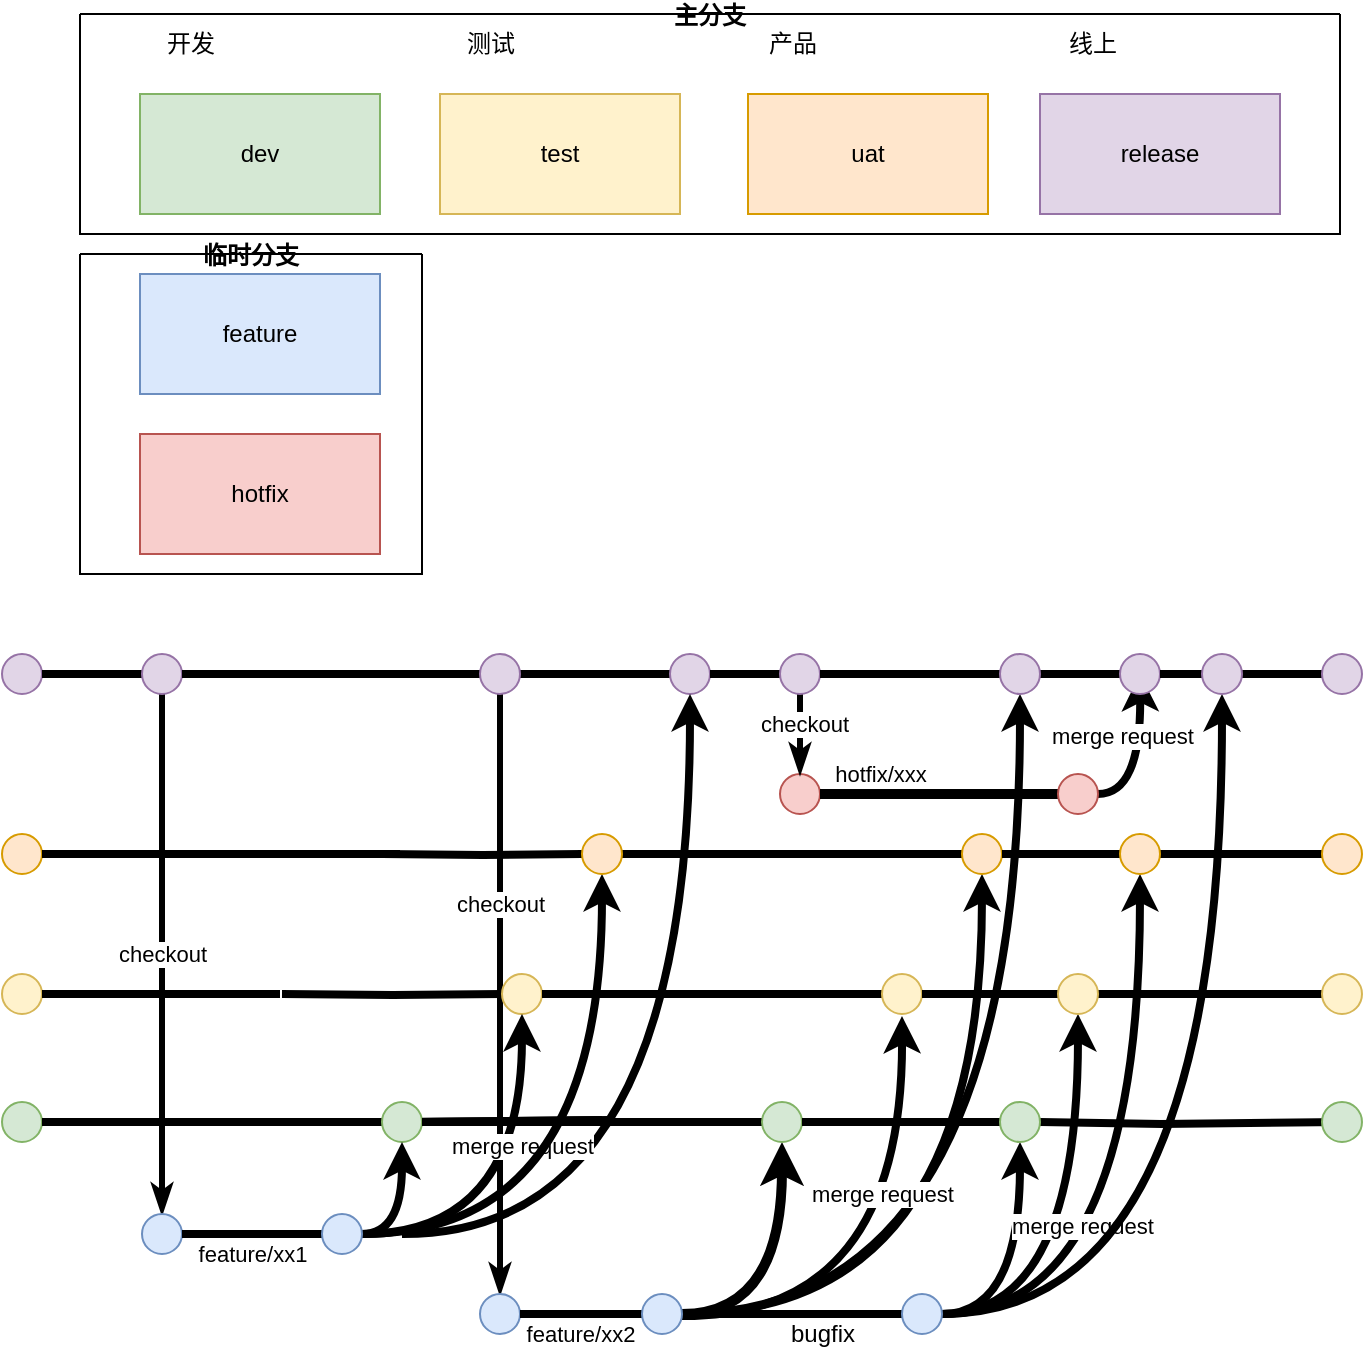 <mxfile version="21.1.0" type="github" pages="2">
  <diagram id="C5RBs43oDa-KdzZeNtuy" name="Page-1">
    <mxGraphModel dx="1434" dy="771" grid="1" gridSize="10" guides="1" tooltips="1" connect="1" arrows="1" fold="1" page="1" pageScale="1" pageWidth="827" pageHeight="1169" math="0" shadow="0">
      <root>
        <mxCell id="WIyWlLk6GJQsqaUBKTNV-0" />
        <mxCell id="WIyWlLk6GJQsqaUBKTNV-1" parent="WIyWlLk6GJQsqaUBKTNV-0" />
        <mxCell id="siAdTkyfHeQNk--nSfNy-4" value="主分支" style="swimlane;startSize=0;" parent="WIyWlLk6GJQsqaUBKTNV-1" vertex="1">
          <mxGeometry x="99" y="20" width="630" height="110" as="geometry">
            <mxRectangle x="99" y="20" width="80" height="30" as="alternateBounds" />
          </mxGeometry>
        </mxCell>
        <mxCell id="siAdTkyfHeQNk--nSfNy-5" value="开发" style="text;html=1;align=center;verticalAlign=middle;resizable=0;points=[];autosize=1;strokeColor=none;fillColor=none;" parent="siAdTkyfHeQNk--nSfNy-4" vertex="1">
          <mxGeometry x="30" width="50" height="30" as="geometry" />
        </mxCell>
        <mxCell id="siAdTkyfHeQNk--nSfNy-6" value="测试" style="text;html=1;align=center;verticalAlign=middle;resizable=0;points=[];autosize=1;strokeColor=none;fillColor=none;" parent="siAdTkyfHeQNk--nSfNy-4" vertex="1">
          <mxGeometry x="180" width="50" height="30" as="geometry" />
        </mxCell>
        <mxCell id="siAdTkyfHeQNk--nSfNy-7" value="产品" style="text;html=1;align=center;verticalAlign=middle;resizable=0;points=[];autosize=1;strokeColor=none;fillColor=none;" parent="siAdTkyfHeQNk--nSfNy-4" vertex="1">
          <mxGeometry x="331" width="50" height="30" as="geometry" />
        </mxCell>
        <mxCell id="siAdTkyfHeQNk--nSfNy-8" value="线上" style="text;html=1;align=center;verticalAlign=middle;resizable=0;points=[];autosize=1;strokeColor=none;fillColor=none;" parent="siAdTkyfHeQNk--nSfNy-4" vertex="1">
          <mxGeometry x="481" width="50" height="30" as="geometry" />
        </mxCell>
        <mxCell id="siAdTkyfHeQNk--nSfNy-3" value="release" style="rounded=0;whiteSpace=wrap;html=1;fillColor=#e1d5e7;strokeColor=#9673a6;" parent="siAdTkyfHeQNk--nSfNy-4" vertex="1">
          <mxGeometry x="480" y="40" width="120" height="60" as="geometry" />
        </mxCell>
        <mxCell id="siAdTkyfHeQNk--nSfNy-2" value="uat" style="rounded=0;whiteSpace=wrap;html=1;fillColor=#ffe6cc;strokeColor=#d79b00;" parent="siAdTkyfHeQNk--nSfNy-4" vertex="1">
          <mxGeometry x="334" y="40" width="120" height="60" as="geometry" />
        </mxCell>
        <mxCell id="siAdTkyfHeQNk--nSfNy-1" value="test" style="rounded=0;whiteSpace=wrap;html=1;fillColor=#fff2cc;strokeColor=#d6b656;" parent="siAdTkyfHeQNk--nSfNy-4" vertex="1">
          <mxGeometry x="180" y="40" width="120" height="60" as="geometry" />
        </mxCell>
        <mxCell id="siAdTkyfHeQNk--nSfNy-0" value="dev" style="rounded=0;whiteSpace=wrap;html=1;fillColor=#d5e8d4;strokeColor=#82b366;" parent="siAdTkyfHeQNk--nSfNy-4" vertex="1">
          <mxGeometry x="30" y="40" width="120" height="60" as="geometry" />
        </mxCell>
        <mxCell id="siAdTkyfHeQNk--nSfNy-9" value="feature" style="rounded=0;whiteSpace=wrap;html=1;fillColor=#dae8fc;strokeColor=#6c8ebf;" parent="WIyWlLk6GJQsqaUBKTNV-1" vertex="1">
          <mxGeometry x="129" y="150" width="120" height="60" as="geometry" />
        </mxCell>
        <mxCell id="siAdTkyfHeQNk--nSfNy-10" value="hotfix" style="rounded=0;whiteSpace=wrap;html=1;fillColor=#f8cecc;strokeColor=#b85450;" parent="WIyWlLk6GJQsqaUBKTNV-1" vertex="1">
          <mxGeometry x="129" y="230" width="120" height="60" as="geometry" />
        </mxCell>
        <mxCell id="siAdTkyfHeQNk--nSfNy-11" value="" style="ellipse;whiteSpace=wrap;html=1;aspect=fixed;fillColor=#e1d5e7;strokeColor=#9673a6;" parent="WIyWlLk6GJQsqaUBKTNV-1" vertex="1">
          <mxGeometry x="60" y="340" width="20" height="20" as="geometry" />
        </mxCell>
        <mxCell id="siAdTkyfHeQNk--nSfNy-14" value="" style="endArrow=none;html=1;rounded=0;exitX=1;exitY=0.5;exitDx=0;exitDy=0;edgeStyle=orthogonalEdgeStyle;entryX=0;entryY=0.5;entryDx=0;entryDy=0;strokeWidth=4;startArrow=none;" parent="WIyWlLk6GJQsqaUBKTNV-1" source="OuqQOLoJmh08PD40R3uT-51" target="siAdTkyfHeQNk--nSfNy-16" edge="1">
          <mxGeometry width="50" height="50" relative="1" as="geometry">
            <mxPoint x="390" y="410" as="sourcePoint" />
            <mxPoint x="720" y="350" as="targetPoint" />
            <Array as="points">
              <mxPoint x="240" y="350" />
            </Array>
          </mxGeometry>
        </mxCell>
        <mxCell id="siAdTkyfHeQNk--nSfNy-16" value="" style="ellipse;whiteSpace=wrap;html=1;aspect=fixed;fillColor=#e1d5e7;strokeColor=#9673a6;" parent="WIyWlLk6GJQsqaUBKTNV-1" vertex="1">
          <mxGeometry x="720" y="340" width="20" height="20" as="geometry" />
        </mxCell>
        <mxCell id="siAdTkyfHeQNk--nSfNy-20" value="" style="ellipse;whiteSpace=wrap;html=1;aspect=fixed;fillColor=#f8cecc;strokeColor=#b85450;" parent="WIyWlLk6GJQsqaUBKTNV-1" vertex="1">
          <mxGeometry x="449" y="400" width="20" height="20" as="geometry" />
        </mxCell>
        <mxCell id="siAdTkyfHeQNk--nSfNy-26" value="" style="ellipse;whiteSpace=wrap;html=1;aspect=fixed;fillColor=#ffe6cc;strokeColor=#d79b00;" parent="WIyWlLk6GJQsqaUBKTNV-1" vertex="1">
          <mxGeometry x="60" y="430" width="20" height="20" as="geometry" />
        </mxCell>
        <mxCell id="siAdTkyfHeQNk--nSfNy-27" value="" style="endArrow=none;html=1;rounded=0;edgeStyle=orthogonalEdgeStyle;entryX=0;entryY=0.5;entryDx=0;entryDy=0;strokeWidth=4;startArrow=none;" parent="WIyWlLk6GJQsqaUBKTNV-1" source="OuqQOLoJmh08PD40R3uT-49" target="siAdTkyfHeQNk--nSfNy-28" edge="1">
          <mxGeometry width="50" height="50" relative="1" as="geometry">
            <mxPoint x="250" y="440" as="sourcePoint" />
            <mxPoint x="720" y="440" as="targetPoint" />
          </mxGeometry>
        </mxCell>
        <mxCell id="siAdTkyfHeQNk--nSfNy-28" value="" style="ellipse;whiteSpace=wrap;html=1;aspect=fixed;fillColor=#ffe6cc;strokeColor=#d79b00;" parent="WIyWlLk6GJQsqaUBKTNV-1" vertex="1">
          <mxGeometry x="720" y="430" width="20" height="20" as="geometry" />
        </mxCell>
        <mxCell id="siAdTkyfHeQNk--nSfNy-29" value="" style="ellipse;whiteSpace=wrap;html=1;aspect=fixed;fillColor=#fff2cc;strokeColor=#d6b656;" parent="WIyWlLk6GJQsqaUBKTNV-1" vertex="1">
          <mxGeometry x="60" y="500" width="20" height="20" as="geometry" />
        </mxCell>
        <mxCell id="siAdTkyfHeQNk--nSfNy-30" value="" style="endArrow=none;html=1;rounded=0;exitX=1;exitY=0.5;exitDx=0;exitDy=0;edgeStyle=orthogonalEdgeStyle;entryX=0;entryY=0.5;entryDx=0;entryDy=0;strokeWidth=4;startArrow=none;" parent="WIyWlLk6GJQsqaUBKTNV-1" source="OuqQOLoJmh08PD40R3uT-47" target="siAdTkyfHeQNk--nSfNy-31" edge="1">
          <mxGeometry width="50" height="50" relative="1" as="geometry">
            <mxPoint x="390" y="570" as="sourcePoint" />
            <mxPoint x="720" y="510" as="targetPoint" />
          </mxGeometry>
        </mxCell>
        <mxCell id="siAdTkyfHeQNk--nSfNy-31" value="" style="ellipse;whiteSpace=wrap;html=1;aspect=fixed;fillColor=#fff2cc;strokeColor=#d6b656;" parent="WIyWlLk6GJQsqaUBKTNV-1" vertex="1">
          <mxGeometry x="720" y="500" width="20" height="20" as="geometry" />
        </mxCell>
        <mxCell id="siAdTkyfHeQNk--nSfNy-32" value="" style="ellipse;whiteSpace=wrap;html=1;aspect=fixed;fillColor=#d5e8d4;strokeColor=#82b366;" parent="WIyWlLk6GJQsqaUBKTNV-1" vertex="1">
          <mxGeometry x="60" y="564" width="20" height="20" as="geometry" />
        </mxCell>
        <mxCell id="siAdTkyfHeQNk--nSfNy-33" value="" style="endArrow=none;html=1;exitX=1;exitY=0.5;exitDx=0;exitDy=0;strokeWidth=4;startArrow=none;curved=1;" parent="WIyWlLk6GJQsqaUBKTNV-1" edge="1">
          <mxGeometry width="50" height="50" relative="1" as="geometry">
            <mxPoint x="639" y="575" as="sourcePoint" />
            <mxPoint x="730" y="574" as="targetPoint" />
          </mxGeometry>
        </mxCell>
        <mxCell id="siAdTkyfHeQNk--nSfNy-34" value="" style="ellipse;whiteSpace=wrap;html=1;aspect=fixed;fillColor=#d5e8d4;strokeColor=#82b366;" parent="WIyWlLk6GJQsqaUBKTNV-1" vertex="1">
          <mxGeometry x="720" y="564" width="20" height="20" as="geometry" />
        </mxCell>
        <mxCell id="siAdTkyfHeQNk--nSfNy-36" value="" style="endArrow=none;html=1;rounded=0;exitX=1;exitY=0.5;exitDx=0;exitDy=0;edgeStyle=orthogonalEdgeStyle;strokeWidth=4;startArrow=none;" parent="WIyWlLk6GJQsqaUBKTNV-1" source="OuqQOLoJmh08PD40R3uT-12" edge="1">
          <mxGeometry width="50" height="50" relative="1" as="geometry">
            <mxPoint x="349" y="690" as="sourcePoint" />
            <mxPoint x="240" y="630" as="targetPoint" />
          </mxGeometry>
        </mxCell>
        <mxCell id="siAdTkyfHeQNk--nSfNy-48" value="" style="endArrow=none;html=1;rounded=0;exitX=1;exitY=0.5;exitDx=0;exitDy=0;edgeStyle=orthogonalEdgeStyle;entryX=0;entryY=0.5;entryDx=0;entryDy=0;strokeWidth=4;" parent="WIyWlLk6GJQsqaUBKTNV-1" source="siAdTkyfHeQNk--nSfNy-26" edge="1">
          <mxGeometry width="50" height="50" relative="1" as="geometry">
            <mxPoint x="80" y="440" as="sourcePoint" />
            <mxPoint x="259" y="440" as="targetPoint" />
          </mxGeometry>
        </mxCell>
        <mxCell id="siAdTkyfHeQNk--nSfNy-52" value="" style="endArrow=none;html=1;rounded=0;exitX=1;exitY=0.5;exitDx=0;exitDy=0;edgeStyle=orthogonalEdgeStyle;entryX=0;entryY=0.5;entryDx=0;entryDy=0;strokeWidth=4;" parent="WIyWlLk6GJQsqaUBKTNV-1" source="OuqQOLoJmh08PD40R3uT-2" target="siAdTkyfHeQNk--nSfNy-51" edge="1">
          <mxGeometry width="50" height="50" relative="1" as="geometry">
            <mxPoint x="80" y="350" as="sourcePoint" />
            <mxPoint x="720" y="350" as="targetPoint" />
            <Array as="points">
              <mxPoint x="240" y="350" />
            </Array>
          </mxGeometry>
        </mxCell>
        <mxCell id="siAdTkyfHeQNk--nSfNy-51" value="" style="ellipse;whiteSpace=wrap;html=1;aspect=fixed;fillColor=#e1d5e7;strokeColor=#9673a6;" parent="WIyWlLk6GJQsqaUBKTNV-1" vertex="1">
          <mxGeometry x="394" y="340" width="20" height="20" as="geometry" />
        </mxCell>
        <mxCell id="siAdTkyfHeQNk--nSfNy-53" value="" style="endArrow=classic;html=1;rounded=0;entryX=0.5;entryY=1;entryDx=0;entryDy=0;strokeWidth=4;edgeStyle=orthogonalEdgeStyle;curved=1;endFill=1;" parent="WIyWlLk6GJQsqaUBKTNV-1" target="siAdTkyfHeQNk--nSfNy-51" edge="1">
          <mxGeometry width="50" height="50" relative="1" as="geometry">
            <mxPoint x="260" y="630" as="sourcePoint" />
            <mxPoint x="399" y="390" as="targetPoint" />
          </mxGeometry>
        </mxCell>
        <mxCell id="siAdTkyfHeQNk--nSfNy-64" style="edgeStyle=orthogonalEdgeStyle;rounded=0;orthogonalLoop=1;jettySize=auto;html=1;endArrow=classicThin;endFill=1;strokeWidth=3;entryX=0.5;entryY=0;entryDx=0;entryDy=0;exitX=0.5;exitY=1;exitDx=0;exitDy=0;" parent="WIyWlLk6GJQsqaUBKTNV-1" source="OuqQOLoJmh08PD40R3uT-2" target="siAdTkyfHeQNk--nSfNy-65" edge="1">
          <mxGeometry relative="1" as="geometry">
            <mxPoint x="309" y="650" as="targetPoint" />
            <mxPoint x="309" y="583" as="sourcePoint" />
          </mxGeometry>
        </mxCell>
        <mxCell id="siAdTkyfHeQNk--nSfNy-78" value="checkout" style="edgeLabel;html=1;align=center;verticalAlign=middle;resizable=0;points=[];" parent="siAdTkyfHeQNk--nSfNy-64" vertex="1" connectable="0">
          <mxGeometry x="-0.299" relative="1" as="geometry">
            <mxPoint as="offset" />
          </mxGeometry>
        </mxCell>
        <mxCell id="siAdTkyfHeQNk--nSfNy-56" value="" style="endArrow=none;html=1;rounded=0;edgeStyle=orthogonalEdgeStyle;entryX=0;entryY=0.5;entryDx=0;entryDy=0;strokeWidth=4;startArrow=none;" parent="WIyWlLk6GJQsqaUBKTNV-1" target="siAdTkyfHeQNk--nSfNy-55" edge="1">
          <mxGeometry width="50" height="50" relative="1" as="geometry">
            <mxPoint x="200" y="510" as="sourcePoint" />
            <mxPoint x="679" y="510" as="targetPoint" />
          </mxGeometry>
        </mxCell>
        <mxCell id="siAdTkyfHeQNk--nSfNy-55" value="" style="ellipse;whiteSpace=wrap;html=1;aspect=fixed;fillColor=#fff2cc;strokeColor=#d6b656;" parent="WIyWlLk6GJQsqaUBKTNV-1" vertex="1">
          <mxGeometry x="310" y="500" width="20" height="20" as="geometry" />
        </mxCell>
        <mxCell id="siAdTkyfHeQNk--nSfNy-58" value="" style="endArrow=none;html=1;rounded=0;exitX=1;exitY=0.5;exitDx=0;exitDy=0;strokeWidth=4;" parent="WIyWlLk6GJQsqaUBKTNV-1" source="siAdTkyfHeQNk--nSfNy-32" edge="1">
          <mxGeometry width="50" height="50" relative="1" as="geometry">
            <mxPoint x="80" y="574" as="sourcePoint" />
            <mxPoint x="150" y="574" as="targetPoint" />
          </mxGeometry>
        </mxCell>
        <mxCell id="siAdTkyfHeQNk--nSfNy-59" style="edgeStyle=orthogonalEdgeStyle;rounded=0;orthogonalLoop=1;jettySize=auto;html=1;entryX=0.5;entryY=0;entryDx=0;entryDy=0;endArrow=classicThin;endFill=1;strokeWidth=3;curved=1;exitX=0.5;exitY=1;exitDx=0;exitDy=0;" parent="WIyWlLk6GJQsqaUBKTNV-1" source="OuqQOLoJmh08PD40R3uT-0" target="siAdTkyfHeQNk--nSfNy-60" edge="1">
          <mxGeometry relative="1" as="geometry">
            <mxPoint x="139" y="620" as="targetPoint" />
            <mxPoint x="139" y="584" as="sourcePoint" />
            <Array as="points">
              <mxPoint x="140" y="620" />
            </Array>
          </mxGeometry>
        </mxCell>
        <mxCell id="siAdTkyfHeQNk--nSfNy-79" value="checkout" style="edgeLabel;html=1;align=center;verticalAlign=middle;resizable=0;points=[];" parent="siAdTkyfHeQNk--nSfNy-59" vertex="1" connectable="0">
          <mxGeometry x="0.136" y="4" relative="1" as="geometry">
            <mxPoint x="-4" y="-18" as="offset" />
          </mxGeometry>
        </mxCell>
        <mxCell id="siAdTkyfHeQNk--nSfNy-60" value="" style="ellipse;whiteSpace=wrap;html=1;aspect=fixed;fillColor=#dae8fc;strokeColor=#6c8ebf;" parent="WIyWlLk6GJQsqaUBKTNV-1" vertex="1">
          <mxGeometry x="130" y="620" width="20" height="20" as="geometry" />
        </mxCell>
        <mxCell id="siAdTkyfHeQNk--nSfNy-65" value="" style="ellipse;whiteSpace=wrap;html=1;aspect=fixed;fillColor=#dae8fc;strokeColor=#6c8ebf;" parent="WIyWlLk6GJQsqaUBKTNV-1" vertex="1">
          <mxGeometry x="299" y="660" width="20" height="20" as="geometry" />
        </mxCell>
        <mxCell id="siAdTkyfHeQNk--nSfNy-68" value="" style="endArrow=classic;html=1;rounded=0;strokeWidth=4;edgeStyle=orthogonalEdgeStyle;curved=1;endFill=1;entryX=0.5;entryY=1;entryDx=0;entryDy=0;" parent="WIyWlLk6GJQsqaUBKTNV-1" source="OuqQOLoJmh08PD40R3uT-12" target="siAdTkyfHeQNk--nSfNy-55" edge="1">
          <mxGeometry width="50" height="50" relative="1" as="geometry">
            <mxPoint x="240" y="630" as="sourcePoint" />
            <mxPoint x="429" y="520" as="targetPoint" />
          </mxGeometry>
        </mxCell>
        <mxCell id="siAdTkyfHeQNk--nSfNy-100" value="merge request" style="edgeLabel;html=1;align=center;verticalAlign=middle;resizable=0;points=[];" parent="siAdTkyfHeQNk--nSfNy-68" vertex="1" connectable="0">
          <mxGeometry x="0.214" y="2" relative="1" as="geometry">
            <mxPoint x="2" y="-9" as="offset" />
          </mxGeometry>
        </mxCell>
        <mxCell id="siAdTkyfHeQNk--nSfNy-71" value="" style="endArrow=none;html=1;rounded=0;exitX=1;exitY=0.5;exitDx=0;exitDy=0;strokeWidth=4;startArrow=none;" parent="WIyWlLk6GJQsqaUBKTNV-1" source="siAdTkyfHeQNk--nSfNy-90" edge="1">
          <mxGeometry width="50" height="50" relative="1" as="geometry">
            <mxPoint x="149" y="574" as="sourcePoint" />
            <mxPoint x="363.0" y="573.036" as="targetPoint" />
          </mxGeometry>
        </mxCell>
        <mxCell id="siAdTkyfHeQNk--nSfNy-81" value="" style="endArrow=none;html=1;exitX=1;exitY=0.5;exitDx=0;exitDy=0;strokeWidth=4;startArrow=none;curved=1;" parent="WIyWlLk6GJQsqaUBKTNV-1" source="siAdTkyfHeQNk--nSfNy-92" edge="1">
          <mxGeometry width="50" height="50" relative="1" as="geometry">
            <mxPoint x="409" y="573" as="sourcePoint" />
            <mxPoint x="519" y="574" as="targetPoint" />
          </mxGeometry>
        </mxCell>
        <mxCell id="siAdTkyfHeQNk--nSfNy-84" value="" style="edgeStyle=orthogonalEdgeStyle;rounded=0;orthogonalLoop=1;jettySize=auto;html=1;strokeWidth=4;endArrow=none;endFill=0;curved=1;" parent="WIyWlLk6GJQsqaUBKTNV-1" source="siAdTkyfHeQNk--nSfNy-65" target="siAdTkyfHeQNk--nSfNy-83" edge="1">
          <mxGeometry relative="1" as="geometry">
            <mxPoint x="509" y="670" as="targetPoint" />
            <mxPoint x="319" y="670" as="sourcePoint" />
          </mxGeometry>
        </mxCell>
        <mxCell id="siAdTkyfHeQNk--nSfNy-88" value="feature/xx2" style="edgeLabel;html=1;align=center;verticalAlign=middle;resizable=0;points=[];" parent="siAdTkyfHeQNk--nSfNy-84" vertex="1" connectable="0">
          <mxGeometry x="-0.566" y="-1" relative="1" as="geometry">
            <mxPoint x="17" y="9" as="offset" />
          </mxGeometry>
        </mxCell>
        <mxCell id="siAdTkyfHeQNk--nSfNy-94" style="edgeStyle=orthogonalEdgeStyle;rounded=0;orthogonalLoop=1;jettySize=auto;html=1;entryX=0.5;entryY=1;entryDx=0;entryDy=0;curved=1;strokeWidth=5;" parent="WIyWlLk6GJQsqaUBKTNV-1" source="siAdTkyfHeQNk--nSfNy-83" target="siAdTkyfHeQNk--nSfNy-92" edge="1">
          <mxGeometry relative="1" as="geometry" />
        </mxCell>
        <mxCell id="OuqQOLoJmh08PD40R3uT-9" style="edgeStyle=orthogonalEdgeStyle;orthogonalLoop=1;jettySize=auto;html=1;entryX=0.5;entryY=1;entryDx=0;entryDy=0;strokeWidth=4;curved=1;" edge="1" parent="WIyWlLk6GJQsqaUBKTNV-1">
          <mxGeometry relative="1" as="geometry">
            <mxPoint x="510" y="521" as="targetPoint" />
            <mxPoint x="400.0" y="671.04" as="sourcePoint" />
          </mxGeometry>
        </mxCell>
        <mxCell id="OuqQOLoJmh08PD40R3uT-20" style="edgeStyle=orthogonalEdgeStyle;orthogonalLoop=1;jettySize=auto;html=1;entryX=0.5;entryY=1;entryDx=0;entryDy=0;curved=1;strokeWidth=4;" edge="1" parent="WIyWlLk6GJQsqaUBKTNV-1" source="siAdTkyfHeQNk--nSfNy-83" target="OuqQOLoJmh08PD40R3uT-21">
          <mxGeometry relative="1" as="geometry">
            <mxPoint x="580" y="460" as="targetPoint" />
          </mxGeometry>
        </mxCell>
        <mxCell id="OuqQOLoJmh08PD40R3uT-34" style="edgeStyle=orthogonalEdgeStyle;orthogonalLoop=1;jettySize=auto;html=1;entryX=0.5;entryY=1;entryDx=0;entryDy=0;strokeWidth=4;curved=1;" edge="1" parent="WIyWlLk6GJQsqaUBKTNV-1" source="siAdTkyfHeQNk--nSfNy-83" target="OuqQOLoJmh08PD40R3uT-35">
          <mxGeometry relative="1" as="geometry">
            <mxPoint x="570" y="360.0" as="targetPoint" />
          </mxGeometry>
        </mxCell>
        <mxCell id="OuqQOLoJmh08PD40R3uT-37" style="edgeStyle=orthogonalEdgeStyle;rounded=0;orthogonalLoop=1;jettySize=auto;html=1;endArrow=none;endFill=0;strokeWidth=4;" edge="1" parent="WIyWlLk6GJQsqaUBKTNV-1" source="siAdTkyfHeQNk--nSfNy-83">
          <mxGeometry relative="1" as="geometry">
            <mxPoint x="510" y="670" as="targetPoint" />
          </mxGeometry>
        </mxCell>
        <mxCell id="siAdTkyfHeQNk--nSfNy-83" value="" style="ellipse;whiteSpace=wrap;html=1;aspect=fixed;fillColor=#dae8fc;strokeColor=#6c8ebf;" parent="WIyWlLk6GJQsqaUBKTNV-1" vertex="1">
          <mxGeometry x="380" y="660" width="20" height="20" as="geometry" />
        </mxCell>
        <mxCell id="siAdTkyfHeQNk--nSfNy-91" value="" style="endArrow=none;html=1;strokeWidth=4;startArrow=none;curved=1;" parent="WIyWlLk6GJQsqaUBKTNV-1" target="siAdTkyfHeQNk--nSfNy-90" edge="1">
          <mxGeometry width="50" height="50" relative="1" as="geometry">
            <mxPoint x="360" y="573" as="sourcePoint" />
            <mxPoint x="494" y="574" as="targetPoint" />
          </mxGeometry>
        </mxCell>
        <mxCell id="siAdTkyfHeQNk--nSfNy-93" value="" style="endArrow=none;html=1;strokeWidth=4;startArrow=none;curved=1;" parent="WIyWlLk6GJQsqaUBKTNV-1" target="siAdTkyfHeQNk--nSfNy-92" edge="1">
          <mxGeometry width="50" height="50" relative="1" as="geometry">
            <mxPoint x="510" y="574" as="sourcePoint" />
            <mxPoint x="689" y="574" as="targetPoint" />
          </mxGeometry>
        </mxCell>
        <mxCell id="siAdTkyfHeQNk--nSfNy-97" value="" style="endArrow=none;html=1;rounded=0;exitX=1;exitY=0.5;exitDx=0;exitDy=0;edgeStyle=orthogonalEdgeStyle;entryX=0;entryY=0.5;entryDx=0;entryDy=0;strokeWidth=4;" parent="WIyWlLk6GJQsqaUBKTNV-1" source="siAdTkyfHeQNk--nSfNy-29" edge="1">
          <mxGeometry width="50" height="50" relative="1" as="geometry">
            <mxPoint x="80" y="510" as="sourcePoint" />
            <mxPoint x="199" y="510" as="targetPoint" />
          </mxGeometry>
        </mxCell>
        <mxCell id="siAdTkyfHeQNk--nSfNy-103" value="" style="edgeStyle=orthogonalEdgeStyle;rounded=0;orthogonalLoop=1;jettySize=auto;html=1;endArrow=none;endFill=0;strokeWidth=5;curved=1;exitX=1;exitY=0.5;exitDx=0;exitDy=0;" parent="WIyWlLk6GJQsqaUBKTNV-1" source="siAdTkyfHeQNk--nSfNy-20" target="siAdTkyfHeQNk--nSfNy-102" edge="1">
          <mxGeometry relative="1" as="geometry">
            <mxPoint x="619" y="350" as="targetPoint" />
            <mxPoint x="469" y="410" as="sourcePoint" />
          </mxGeometry>
        </mxCell>
        <mxCell id="siAdTkyfHeQNk--nSfNy-112" value="hotfix/xxx" style="edgeLabel;html=1;align=center;verticalAlign=middle;resizable=0;points=[];" parent="siAdTkyfHeQNk--nSfNy-103" vertex="1" connectable="0">
          <mxGeometry x="-0.328" y="2" relative="1" as="geometry">
            <mxPoint x="-10" y="-8" as="offset" />
          </mxGeometry>
        </mxCell>
        <mxCell id="siAdTkyfHeQNk--nSfNy-105" style="edgeStyle=orthogonalEdgeStyle;rounded=0;orthogonalLoop=1;jettySize=auto;html=1;strokeWidth=4;curved=1;" parent="WIyWlLk6GJQsqaUBKTNV-1" source="siAdTkyfHeQNk--nSfNy-102" edge="1">
          <mxGeometry relative="1" as="geometry">
            <mxPoint x="629" y="350" as="targetPoint" />
          </mxGeometry>
        </mxCell>
        <mxCell id="siAdTkyfHeQNk--nSfNy-113" value="merge request" style="edgeLabel;html=1;align=center;verticalAlign=middle;resizable=0;points=[];" parent="siAdTkyfHeQNk--nSfNy-105" vertex="1" connectable="0">
          <mxGeometry x="-0.086" y="3" relative="1" as="geometry">
            <mxPoint x="-7" y="-14" as="offset" />
          </mxGeometry>
        </mxCell>
        <mxCell id="siAdTkyfHeQNk--nSfNy-102" value="" style="ellipse;whiteSpace=wrap;html=1;aspect=fixed;fillColor=#f8cecc;strokeColor=#b85450;" parent="WIyWlLk6GJQsqaUBKTNV-1" vertex="1">
          <mxGeometry x="588" y="400" width="20" height="20" as="geometry" />
        </mxCell>
        <mxCell id="siAdTkyfHeQNk--nSfNy-107" value="" style="endArrow=none;html=1;rounded=0;exitX=1;exitY=0.5;exitDx=0;exitDy=0;edgeStyle=orthogonalEdgeStyle;entryX=0;entryY=0.5;entryDx=0;entryDy=0;strokeWidth=4;startArrow=none;" parent="WIyWlLk6GJQsqaUBKTNV-1" source="OuqQOLoJmh08PD40R3uT-35" target="siAdTkyfHeQNk--nSfNy-106" edge="1">
          <mxGeometry width="50" height="50" relative="1" as="geometry">
            <mxPoint x="419" y="350" as="sourcePoint" />
            <mxPoint x="679" y="350" as="targetPoint" />
            <Array as="points" />
          </mxGeometry>
        </mxCell>
        <mxCell id="siAdTkyfHeQNk--nSfNy-106" value="" style="ellipse;whiteSpace=wrap;html=1;aspect=fixed;fillColor=#e1d5e7;strokeColor=#9673a6;" parent="WIyWlLk6GJQsqaUBKTNV-1" vertex="1">
          <mxGeometry x="619" y="340" width="20" height="20" as="geometry" />
        </mxCell>
        <mxCell id="siAdTkyfHeQNk--nSfNy-109" value="" style="endArrow=none;html=1;rounded=0;exitX=1;exitY=0.5;exitDx=0;exitDy=0;edgeStyle=orthogonalEdgeStyle;entryX=0;entryY=0.5;entryDx=0;entryDy=0;strokeWidth=4;startArrow=none;" parent="WIyWlLk6GJQsqaUBKTNV-1" source="siAdTkyfHeQNk--nSfNy-51" target="siAdTkyfHeQNk--nSfNy-108" edge="1">
          <mxGeometry width="50" height="50" relative="1" as="geometry">
            <mxPoint x="419" y="350" as="sourcePoint" />
            <mxPoint x="619" y="350" as="targetPoint" />
            <Array as="points" />
          </mxGeometry>
        </mxCell>
        <mxCell id="siAdTkyfHeQNk--nSfNy-110" style="edgeStyle=orthogonalEdgeStyle;rounded=0;orthogonalLoop=1;jettySize=auto;html=1;entryX=0.5;entryY=0;entryDx=0;entryDy=0;strokeWidth=3;endArrow=classicThin;endFill=1;" parent="WIyWlLk6GJQsqaUBKTNV-1" source="siAdTkyfHeQNk--nSfNy-108" target="siAdTkyfHeQNk--nSfNy-20" edge="1">
          <mxGeometry relative="1" as="geometry" />
        </mxCell>
        <mxCell id="siAdTkyfHeQNk--nSfNy-111" value="checkout" style="edgeLabel;html=1;align=center;verticalAlign=middle;resizable=0;points=[];" parent="siAdTkyfHeQNk--nSfNy-110" vertex="1" connectable="0">
          <mxGeometry x="-0.25" y="2" relative="1" as="geometry">
            <mxPoint as="offset" />
          </mxGeometry>
        </mxCell>
        <mxCell id="siAdTkyfHeQNk--nSfNy-108" value="" style="ellipse;whiteSpace=wrap;html=1;aspect=fixed;fillColor=#e1d5e7;strokeColor=#9673a6;" parent="WIyWlLk6GJQsqaUBKTNV-1" vertex="1">
          <mxGeometry x="449" y="340" width="20" height="20" as="geometry" />
        </mxCell>
        <mxCell id="siAdTkyfHeQNk--nSfNy-114" value="临时分支" style="swimlane;startSize=0;" parent="WIyWlLk6GJQsqaUBKTNV-1" vertex="1">
          <mxGeometry x="99" y="140" width="171" height="160" as="geometry" />
        </mxCell>
        <mxCell id="siAdTkyfHeQNk--nSfNy-118" value="" style="endArrow=none;html=1;exitX=1;exitY=0.5;exitDx=0;exitDy=0;strokeWidth=4;startArrow=none;curved=1;" parent="WIyWlLk6GJQsqaUBKTNV-1" source="OuqQOLoJmh08PD40R3uT-41" edge="1">
          <mxGeometry width="50" height="50" relative="1" as="geometry">
            <mxPoint x="599" y="574" as="sourcePoint" />
            <mxPoint x="640" y="575" as="targetPoint" />
          </mxGeometry>
        </mxCell>
        <mxCell id="OuqQOLoJmh08PD40R3uT-1" value="" style="endArrow=none;html=1;rounded=0;exitX=1;exitY=0.5;exitDx=0;exitDy=0;edgeStyle=orthogonalEdgeStyle;entryX=0;entryY=0.5;entryDx=0;entryDy=0;strokeWidth=4;" edge="1" parent="WIyWlLk6GJQsqaUBKTNV-1" source="siAdTkyfHeQNk--nSfNy-11" target="OuqQOLoJmh08PD40R3uT-0">
          <mxGeometry width="50" height="50" relative="1" as="geometry">
            <mxPoint x="80" y="350" as="sourcePoint" />
            <mxPoint x="399" y="350" as="targetPoint" />
            <Array as="points" />
          </mxGeometry>
        </mxCell>
        <mxCell id="OuqQOLoJmh08PD40R3uT-0" value="" style="ellipse;whiteSpace=wrap;html=1;aspect=fixed;fillColor=#e1d5e7;strokeColor=#9673a6;" vertex="1" parent="WIyWlLk6GJQsqaUBKTNV-1">
          <mxGeometry x="130" y="340" width="20" height="20" as="geometry" />
        </mxCell>
        <mxCell id="OuqQOLoJmh08PD40R3uT-3" value="" style="endArrow=none;html=1;rounded=0;exitX=1;exitY=0.5;exitDx=0;exitDy=0;edgeStyle=orthogonalEdgeStyle;entryX=0;entryY=0.5;entryDx=0;entryDy=0;strokeWidth=4;" edge="1" parent="WIyWlLk6GJQsqaUBKTNV-1" source="OuqQOLoJmh08PD40R3uT-0" target="OuqQOLoJmh08PD40R3uT-2">
          <mxGeometry width="50" height="50" relative="1" as="geometry">
            <mxPoint x="150" y="350" as="sourcePoint" />
            <mxPoint x="399" y="350" as="targetPoint" />
            <Array as="points" />
          </mxGeometry>
        </mxCell>
        <mxCell id="OuqQOLoJmh08PD40R3uT-2" value="" style="ellipse;whiteSpace=wrap;html=1;aspect=fixed;fillColor=#e1d5e7;strokeColor=#9673a6;" vertex="1" parent="WIyWlLk6GJQsqaUBKTNV-1">
          <mxGeometry x="299" y="340" width="20" height="20" as="geometry" />
        </mxCell>
        <mxCell id="OuqQOLoJmh08PD40R3uT-4" value="" style="endArrow=none;html=1;rounded=0;exitX=1;exitY=0.5;exitDx=0;exitDy=0;strokeWidth=4;startArrow=none;" edge="1" parent="WIyWlLk6GJQsqaUBKTNV-1" target="siAdTkyfHeQNk--nSfNy-90">
          <mxGeometry width="50" height="50" relative="1" as="geometry">
            <mxPoint x="149" y="574" as="sourcePoint" />
            <mxPoint x="363.0" y="573.036" as="targetPoint" />
          </mxGeometry>
        </mxCell>
        <mxCell id="siAdTkyfHeQNk--nSfNy-90" value="" style="ellipse;whiteSpace=wrap;html=1;aspect=fixed;fillColor=#d5e8d4;strokeColor=#82b366;" parent="WIyWlLk6GJQsqaUBKTNV-1" vertex="1">
          <mxGeometry x="250" y="564" width="20" height="20" as="geometry" />
        </mxCell>
        <mxCell id="OuqQOLoJmh08PD40R3uT-7" value="" style="endArrow=none;html=1;exitX=1;exitY=0.5;exitDx=0;exitDy=0;strokeWidth=4;startArrow=none;curved=1;" edge="1" parent="WIyWlLk6GJQsqaUBKTNV-1" source="siAdTkyfHeQNk--nSfNy-90" target="siAdTkyfHeQNk--nSfNy-92">
          <mxGeometry width="50" height="50" relative="1" as="geometry">
            <mxPoint x="270" y="575" as="sourcePoint" />
            <mxPoint x="519" y="574" as="targetPoint" />
          </mxGeometry>
        </mxCell>
        <mxCell id="siAdTkyfHeQNk--nSfNy-92" value="" style="ellipse;whiteSpace=wrap;html=1;aspect=fixed;fillColor=#d5e8d4;strokeColor=#82b366;" parent="WIyWlLk6GJQsqaUBKTNV-1" vertex="1">
          <mxGeometry x="440" y="564" width="20" height="20" as="geometry" />
        </mxCell>
        <mxCell id="OuqQOLoJmh08PD40R3uT-11" value="" style="endArrow=none;html=1;rounded=0;exitX=1;exitY=0.5;exitDx=0;exitDy=0;edgeStyle=orthogonalEdgeStyle;entryX=0;entryY=0.5;entryDx=0;entryDy=0;strokeWidth=4;startArrow=none;" edge="1" parent="WIyWlLk6GJQsqaUBKTNV-1" source="siAdTkyfHeQNk--nSfNy-55" target="OuqQOLoJmh08PD40R3uT-10">
          <mxGeometry width="50" height="50" relative="1" as="geometry">
            <mxPoint x="380" y="510" as="sourcePoint" />
            <mxPoint x="720" y="510" as="targetPoint" />
          </mxGeometry>
        </mxCell>
        <mxCell id="OuqQOLoJmh08PD40R3uT-10" value="" style="ellipse;whiteSpace=wrap;html=1;aspect=fixed;fillColor=#fff2cc;strokeColor=#d6b656;" vertex="1" parent="WIyWlLk6GJQsqaUBKTNV-1">
          <mxGeometry x="500" y="500" width="20" height="20" as="geometry" />
        </mxCell>
        <mxCell id="OuqQOLoJmh08PD40R3uT-15" style="edgeStyle=orthogonalEdgeStyle;orthogonalLoop=1;jettySize=auto;html=1;entryX=0.5;entryY=1;entryDx=0;entryDy=0;curved=1;endSize=6;strokeWidth=4;" edge="1" parent="WIyWlLk6GJQsqaUBKTNV-1" source="OuqQOLoJmh08PD40R3uT-12" target="siAdTkyfHeQNk--nSfNy-90">
          <mxGeometry relative="1" as="geometry" />
        </mxCell>
        <mxCell id="OuqQOLoJmh08PD40R3uT-22" value="" style="endArrow=none;html=1;rounded=0;edgeStyle=orthogonalEdgeStyle;entryX=0;entryY=0.5;entryDx=0;entryDy=0;strokeWidth=4;startArrow=none;" edge="1" parent="WIyWlLk6GJQsqaUBKTNV-1" source="OuqQOLoJmh08PD40R3uT-26" target="OuqQOLoJmh08PD40R3uT-21">
          <mxGeometry width="50" height="50" relative="1" as="geometry">
            <mxPoint x="250" y="440" as="sourcePoint" />
            <mxPoint x="720" y="440" as="targetPoint" />
          </mxGeometry>
        </mxCell>
        <mxCell id="OuqQOLoJmh08PD40R3uT-21" value="" style="ellipse;whiteSpace=wrap;html=1;aspect=fixed;fillColor=#ffe6cc;strokeColor=#d79b00;" vertex="1" parent="WIyWlLk6GJQsqaUBKTNV-1">
          <mxGeometry x="540" y="430" width="20" height="20" as="geometry" />
        </mxCell>
        <mxCell id="OuqQOLoJmh08PD40R3uT-23" value="" style="endArrow=none;html=1;rounded=0;exitX=1;exitY=0.5;exitDx=0;exitDy=0;edgeStyle=orthogonalEdgeStyle;strokeWidth=4;startArrow=none;" edge="1" parent="WIyWlLk6GJQsqaUBKTNV-1" source="siAdTkyfHeQNk--nSfNy-60" target="OuqQOLoJmh08PD40R3uT-12">
          <mxGeometry width="50" height="50" relative="1" as="geometry">
            <mxPoint x="150" y="630" as="sourcePoint" />
            <mxPoint x="240" y="630" as="targetPoint" />
          </mxGeometry>
        </mxCell>
        <mxCell id="OuqQOLoJmh08PD40R3uT-24" value="feature/xx1" style="edgeLabel;html=1;align=center;verticalAlign=middle;resizable=0;points=[];" vertex="1" connectable="0" parent="OuqQOLoJmh08PD40R3uT-23">
          <mxGeometry x="-0.267" y="-4" relative="1" as="geometry">
            <mxPoint x="9" y="6" as="offset" />
          </mxGeometry>
        </mxCell>
        <mxCell id="OuqQOLoJmh08PD40R3uT-25" style="edgeStyle=orthogonalEdgeStyle;orthogonalLoop=1;jettySize=auto;html=1;entryX=0.5;entryY=1;entryDx=0;entryDy=0;curved=1;strokeWidth=4;" edge="1" parent="WIyWlLk6GJQsqaUBKTNV-1" source="OuqQOLoJmh08PD40R3uT-12" target="OuqQOLoJmh08PD40R3uT-26">
          <mxGeometry relative="1" as="geometry">
            <mxPoint x="370" y="450" as="targetPoint" />
          </mxGeometry>
        </mxCell>
        <mxCell id="OuqQOLoJmh08PD40R3uT-12" value="" style="ellipse;whiteSpace=wrap;html=1;aspect=fixed;fillColor=#dae8fc;strokeColor=#6c8ebf;" vertex="1" parent="WIyWlLk6GJQsqaUBKTNV-1">
          <mxGeometry x="220" y="620" width="20" height="20" as="geometry" />
        </mxCell>
        <mxCell id="OuqQOLoJmh08PD40R3uT-27" value="" style="endArrow=none;html=1;rounded=0;edgeStyle=orthogonalEdgeStyle;entryX=0;entryY=0.5;entryDx=0;entryDy=0;strokeWidth=4;startArrow=none;" edge="1" parent="WIyWlLk6GJQsqaUBKTNV-1" target="OuqQOLoJmh08PD40R3uT-26">
          <mxGeometry width="50" height="50" relative="1" as="geometry">
            <mxPoint x="250" y="440" as="sourcePoint" />
            <mxPoint x="568" y="440" as="targetPoint" />
          </mxGeometry>
        </mxCell>
        <mxCell id="OuqQOLoJmh08PD40R3uT-26" value="" style="ellipse;whiteSpace=wrap;html=1;aspect=fixed;fillColor=#ffe6cc;strokeColor=#d79b00;" vertex="1" parent="WIyWlLk6GJQsqaUBKTNV-1">
          <mxGeometry x="350" y="430" width="20" height="20" as="geometry" />
        </mxCell>
        <mxCell id="OuqQOLoJmh08PD40R3uT-29" value="merge request" style="edgeLabel;html=1;align=center;verticalAlign=middle;resizable=0;points=[];" vertex="1" connectable="0" parent="WIyWlLk6GJQsqaUBKTNV-1">
          <mxGeometry x="499.999" y="610.003" as="geometry" />
        </mxCell>
        <mxCell id="OuqQOLoJmh08PD40R3uT-36" value="" style="endArrow=none;html=1;rounded=0;exitX=1;exitY=0.5;exitDx=0;exitDy=0;edgeStyle=orthogonalEdgeStyle;entryX=0;entryY=0.5;entryDx=0;entryDy=0;strokeWidth=4;startArrow=none;" edge="1" parent="WIyWlLk6GJQsqaUBKTNV-1" source="siAdTkyfHeQNk--nSfNy-108" target="OuqQOLoJmh08PD40R3uT-35">
          <mxGeometry width="50" height="50" relative="1" as="geometry">
            <mxPoint x="469" y="350" as="sourcePoint" />
            <mxPoint x="619" y="350" as="targetPoint" />
            <Array as="points" />
          </mxGeometry>
        </mxCell>
        <mxCell id="OuqQOLoJmh08PD40R3uT-35" value="" style="ellipse;whiteSpace=wrap;html=1;aspect=fixed;fillColor=#e1d5e7;strokeColor=#9673a6;" vertex="1" parent="WIyWlLk6GJQsqaUBKTNV-1">
          <mxGeometry x="559" y="340" width="20" height="20" as="geometry" />
        </mxCell>
        <mxCell id="OuqQOLoJmh08PD40R3uT-53" style="edgeStyle=orthogonalEdgeStyle;orthogonalLoop=1;jettySize=auto;html=1;entryX=0.5;entryY=1;entryDx=0;entryDy=0;curved=1;strokeWidth=4;" edge="1" parent="WIyWlLk6GJQsqaUBKTNV-1" source="OuqQOLoJmh08PD40R3uT-38" target="OuqQOLoJmh08PD40R3uT-41">
          <mxGeometry relative="1" as="geometry" />
        </mxCell>
        <mxCell id="OuqQOLoJmh08PD40R3uT-54" style="edgeStyle=orthogonalEdgeStyle;orthogonalLoop=1;jettySize=auto;html=1;entryX=0.5;entryY=1;entryDx=0;entryDy=0;strokeWidth=4;curved=1;" edge="1" parent="WIyWlLk6GJQsqaUBKTNV-1" source="OuqQOLoJmh08PD40R3uT-38" target="OuqQOLoJmh08PD40R3uT-47">
          <mxGeometry relative="1" as="geometry" />
        </mxCell>
        <mxCell id="OuqQOLoJmh08PD40R3uT-55" style="edgeStyle=orthogonalEdgeStyle;orthogonalLoop=1;jettySize=auto;html=1;entryX=0.5;entryY=1;entryDx=0;entryDy=0;strokeWidth=4;curved=1;" edge="1" parent="WIyWlLk6GJQsqaUBKTNV-1" source="OuqQOLoJmh08PD40R3uT-38" target="OuqQOLoJmh08PD40R3uT-49">
          <mxGeometry relative="1" as="geometry" />
        </mxCell>
        <mxCell id="OuqQOLoJmh08PD40R3uT-57" value="merge request" style="edgeLabel;html=1;align=center;verticalAlign=middle;resizable=0;points=[];" vertex="1" connectable="0" parent="OuqQOLoJmh08PD40R3uT-55">
          <mxGeometry x="-0.103" y="29" relative="1" as="geometry">
            <mxPoint as="offset" />
          </mxGeometry>
        </mxCell>
        <mxCell id="OuqQOLoJmh08PD40R3uT-56" style="edgeStyle=orthogonalEdgeStyle;orthogonalLoop=1;jettySize=auto;html=1;entryX=0.5;entryY=1;entryDx=0;entryDy=0;strokeWidth=4;curved=1;" edge="1" parent="WIyWlLk6GJQsqaUBKTNV-1" source="OuqQOLoJmh08PD40R3uT-38" target="OuqQOLoJmh08PD40R3uT-51">
          <mxGeometry relative="1" as="geometry" />
        </mxCell>
        <mxCell id="OuqQOLoJmh08PD40R3uT-38" value="" style="ellipse;whiteSpace=wrap;html=1;aspect=fixed;fillColor=#dae8fc;strokeColor=#6c8ebf;" vertex="1" parent="WIyWlLk6GJQsqaUBKTNV-1">
          <mxGeometry x="510" y="660" width="20" height="20" as="geometry" />
        </mxCell>
        <mxCell id="OuqQOLoJmh08PD40R3uT-39" value="bugfix" style="text;html=1;align=center;verticalAlign=middle;resizable=0;points=[];autosize=1;strokeColor=none;fillColor=none;" vertex="1" parent="WIyWlLk6GJQsqaUBKTNV-1">
          <mxGeometry x="440" y="665" width="60" height="30" as="geometry" />
        </mxCell>
        <mxCell id="OuqQOLoJmh08PD40R3uT-42" value="" style="endArrow=none;html=1;exitX=1;exitY=0.5;exitDx=0;exitDy=0;strokeWidth=4;startArrow=none;curved=1;" edge="1" parent="WIyWlLk6GJQsqaUBKTNV-1" source="siAdTkyfHeQNk--nSfNy-92" target="OuqQOLoJmh08PD40R3uT-41">
          <mxGeometry width="50" height="50" relative="1" as="geometry">
            <mxPoint x="460" y="574" as="sourcePoint" />
            <mxPoint x="640" y="575" as="targetPoint" />
          </mxGeometry>
        </mxCell>
        <mxCell id="OuqQOLoJmh08PD40R3uT-41" value="" style="ellipse;whiteSpace=wrap;html=1;aspect=fixed;fillColor=#d5e8d4;strokeColor=#82b366;" vertex="1" parent="WIyWlLk6GJQsqaUBKTNV-1">
          <mxGeometry x="559" y="564" width="20" height="20" as="geometry" />
        </mxCell>
        <mxCell id="OuqQOLoJmh08PD40R3uT-48" value="" style="endArrow=none;html=1;rounded=0;exitX=1;exitY=0.5;exitDx=0;exitDy=0;edgeStyle=orthogonalEdgeStyle;entryX=0;entryY=0.5;entryDx=0;entryDy=0;strokeWidth=4;startArrow=none;" edge="1" parent="WIyWlLk6GJQsqaUBKTNV-1" source="OuqQOLoJmh08PD40R3uT-10" target="OuqQOLoJmh08PD40R3uT-47">
          <mxGeometry width="50" height="50" relative="1" as="geometry">
            <mxPoint x="520" y="510" as="sourcePoint" />
            <mxPoint x="720" y="510" as="targetPoint" />
          </mxGeometry>
        </mxCell>
        <mxCell id="OuqQOLoJmh08PD40R3uT-47" value="" style="ellipse;whiteSpace=wrap;html=1;aspect=fixed;fillColor=#fff2cc;strokeColor=#d6b656;" vertex="1" parent="WIyWlLk6GJQsqaUBKTNV-1">
          <mxGeometry x="588" y="500" width="20" height="20" as="geometry" />
        </mxCell>
        <mxCell id="OuqQOLoJmh08PD40R3uT-50" value="" style="endArrow=none;html=1;rounded=0;edgeStyle=orthogonalEdgeStyle;entryX=0;entryY=0.5;entryDx=0;entryDy=0;strokeWidth=4;startArrow=none;" edge="1" parent="WIyWlLk6GJQsqaUBKTNV-1" source="OuqQOLoJmh08PD40R3uT-21" target="OuqQOLoJmh08PD40R3uT-49">
          <mxGeometry width="50" height="50" relative="1" as="geometry">
            <mxPoint x="560" y="440" as="sourcePoint" />
            <mxPoint x="720" y="440" as="targetPoint" />
          </mxGeometry>
        </mxCell>
        <mxCell id="OuqQOLoJmh08PD40R3uT-49" value="" style="ellipse;whiteSpace=wrap;html=1;aspect=fixed;fillColor=#ffe6cc;strokeColor=#d79b00;" vertex="1" parent="WIyWlLk6GJQsqaUBKTNV-1">
          <mxGeometry x="619" y="430" width="20" height="20" as="geometry" />
        </mxCell>
        <mxCell id="OuqQOLoJmh08PD40R3uT-52" value="" style="endArrow=none;html=1;rounded=0;exitX=1;exitY=0.5;exitDx=0;exitDy=0;edgeStyle=orthogonalEdgeStyle;entryX=0;entryY=0.5;entryDx=0;entryDy=0;strokeWidth=4;startArrow=none;" edge="1" parent="WIyWlLk6GJQsqaUBKTNV-1" source="siAdTkyfHeQNk--nSfNy-106" target="OuqQOLoJmh08PD40R3uT-51">
          <mxGeometry width="50" height="50" relative="1" as="geometry">
            <mxPoint x="639" y="350" as="sourcePoint" />
            <mxPoint x="720" y="350" as="targetPoint" />
            <Array as="points" />
          </mxGeometry>
        </mxCell>
        <mxCell id="OuqQOLoJmh08PD40R3uT-51" value="" style="ellipse;whiteSpace=wrap;html=1;aspect=fixed;fillColor=#e1d5e7;strokeColor=#9673a6;" vertex="1" parent="WIyWlLk6GJQsqaUBKTNV-1">
          <mxGeometry x="660" y="340" width="20" height="20" as="geometry" />
        </mxCell>
      </root>
    </mxGraphModel>
  </diagram>
  <diagram name="Page-1 的副本" id="QWrpuOGPGKkEZb9IPCXf">
    <mxGraphModel dx="1434" dy="771" grid="1" gridSize="10" guides="1" tooltips="1" connect="1" arrows="1" fold="1" page="1" pageScale="1" pageWidth="827" pageHeight="1169" math="0" shadow="0">
      <root>
        <mxCell id="t5FLfHT6trp5dHcLYC4g-0" />
        <mxCell id="t5FLfHT6trp5dHcLYC4g-1" parent="t5FLfHT6trp5dHcLYC4g-0" />
        <mxCell id="t5FLfHT6trp5dHcLYC4g-2" value="主分支" style="swimlane;startSize=0;" parent="t5FLfHT6trp5dHcLYC4g-1" vertex="1">
          <mxGeometry x="99" y="20" width="630" height="110" as="geometry">
            <mxRectangle x="99" y="20" width="80" height="30" as="alternateBounds" />
          </mxGeometry>
        </mxCell>
        <mxCell id="t5FLfHT6trp5dHcLYC4g-3" value="开发" style="text;html=1;align=center;verticalAlign=middle;resizable=0;points=[];autosize=1;strokeColor=none;fillColor=none;" parent="t5FLfHT6trp5dHcLYC4g-2" vertex="1">
          <mxGeometry x="30" width="50" height="30" as="geometry" />
        </mxCell>
        <mxCell id="t5FLfHT6trp5dHcLYC4g-4" value="测试" style="text;html=1;align=center;verticalAlign=middle;resizable=0;points=[];autosize=1;strokeColor=none;fillColor=none;" parent="t5FLfHT6trp5dHcLYC4g-2" vertex="1">
          <mxGeometry x="180" width="50" height="30" as="geometry" />
        </mxCell>
        <mxCell id="t5FLfHT6trp5dHcLYC4g-5" value="产品" style="text;html=1;align=center;verticalAlign=middle;resizable=0;points=[];autosize=1;strokeColor=none;fillColor=none;" parent="t5FLfHT6trp5dHcLYC4g-2" vertex="1">
          <mxGeometry x="331" width="50" height="30" as="geometry" />
        </mxCell>
        <mxCell id="t5FLfHT6trp5dHcLYC4g-6" value="线上" style="text;html=1;align=center;verticalAlign=middle;resizable=0;points=[];autosize=1;strokeColor=none;fillColor=none;" parent="t5FLfHT6trp5dHcLYC4g-2" vertex="1">
          <mxGeometry x="481" width="50" height="30" as="geometry" />
        </mxCell>
        <mxCell id="t5FLfHT6trp5dHcLYC4g-7" value="release" style="rounded=0;whiteSpace=wrap;html=1;fillColor=#e1d5e7;strokeColor=#9673a6;" parent="t5FLfHT6trp5dHcLYC4g-2" vertex="1">
          <mxGeometry x="480" y="40" width="120" height="60" as="geometry" />
        </mxCell>
        <mxCell id="t5FLfHT6trp5dHcLYC4g-8" value="uat" style="rounded=0;whiteSpace=wrap;html=1;fillColor=#ffe6cc;strokeColor=#d79b00;" parent="t5FLfHT6trp5dHcLYC4g-2" vertex="1">
          <mxGeometry x="334" y="40" width="120" height="60" as="geometry" />
        </mxCell>
        <mxCell id="t5FLfHT6trp5dHcLYC4g-9" value="test" style="rounded=0;whiteSpace=wrap;html=1;fillColor=#fff2cc;strokeColor=#d6b656;" parent="t5FLfHT6trp5dHcLYC4g-2" vertex="1">
          <mxGeometry x="180" y="40" width="120" height="60" as="geometry" />
        </mxCell>
        <mxCell id="t5FLfHT6trp5dHcLYC4g-10" value="dev" style="rounded=0;whiteSpace=wrap;html=1;fillColor=#d5e8d4;strokeColor=#82b366;" parent="t5FLfHT6trp5dHcLYC4g-2" vertex="1">
          <mxGeometry x="30" y="40" width="120" height="60" as="geometry" />
        </mxCell>
        <mxCell id="t5FLfHT6trp5dHcLYC4g-11" value="feature" style="rounded=0;whiteSpace=wrap;html=1;fillColor=#dae8fc;strokeColor=#6c8ebf;" parent="t5FLfHT6trp5dHcLYC4g-1" vertex="1">
          <mxGeometry x="129" y="150" width="120" height="60" as="geometry" />
        </mxCell>
        <mxCell id="t5FLfHT6trp5dHcLYC4g-12" value="hotfix" style="rounded=0;whiteSpace=wrap;html=1;fillColor=#f8cecc;strokeColor=#b85450;" parent="t5FLfHT6trp5dHcLYC4g-1" vertex="1">
          <mxGeometry x="129" y="230" width="120" height="60" as="geometry" />
        </mxCell>
        <mxCell id="t5FLfHT6trp5dHcLYC4g-13" value="" style="ellipse;whiteSpace=wrap;html=1;aspect=fixed;fillColor=#e1d5e7;strokeColor=#9673a6;" parent="t5FLfHT6trp5dHcLYC4g-1" vertex="1">
          <mxGeometry x="60" y="340" width="20" height="20" as="geometry" />
        </mxCell>
        <mxCell id="t5FLfHT6trp5dHcLYC4g-14" value="" style="endArrow=none;html=1;rounded=0;exitX=1;exitY=0.5;exitDx=0;exitDy=0;edgeStyle=orthogonalEdgeStyle;entryX=0;entryY=0.5;entryDx=0;entryDy=0;strokeWidth=4;startArrow=none;" parent="t5FLfHT6trp5dHcLYC4g-1" source="t5FLfHT6trp5dHcLYC4g-78" target="t5FLfHT6trp5dHcLYC4g-15" edge="1">
          <mxGeometry width="50" height="50" relative="1" as="geometry">
            <mxPoint x="390" y="410" as="sourcePoint" />
            <mxPoint x="720" y="350" as="targetPoint" />
            <Array as="points">
              <mxPoint x="240" y="350" />
            </Array>
          </mxGeometry>
        </mxCell>
        <mxCell id="t5FLfHT6trp5dHcLYC4g-15" value="" style="ellipse;whiteSpace=wrap;html=1;aspect=fixed;fillColor=#e1d5e7;strokeColor=#9673a6;" parent="t5FLfHT6trp5dHcLYC4g-1" vertex="1">
          <mxGeometry x="720" y="340" width="20" height="20" as="geometry" />
        </mxCell>
        <mxCell id="t5FLfHT6trp5dHcLYC4g-16" value="" style="ellipse;whiteSpace=wrap;html=1;aspect=fixed;fillColor=#f8cecc;strokeColor=#b85450;" parent="t5FLfHT6trp5dHcLYC4g-1" vertex="1">
          <mxGeometry x="449" y="400" width="20" height="20" as="geometry" />
        </mxCell>
        <mxCell id="t5FLfHT6trp5dHcLYC4g-17" value="" style="ellipse;whiteSpace=wrap;html=1;aspect=fixed;fillColor=#ffe6cc;strokeColor=#d79b00;" parent="t5FLfHT6trp5dHcLYC4g-1" vertex="1">
          <mxGeometry x="60" y="430" width="20" height="20" as="geometry" />
        </mxCell>
        <mxCell id="t5FLfHT6trp5dHcLYC4g-18" value="" style="endArrow=none;html=1;rounded=0;exitX=1;exitY=0.5;exitDx=0;exitDy=0;edgeStyle=orthogonalEdgeStyle;entryX=0;entryY=0.5;entryDx=0;entryDy=0;strokeWidth=4;startArrow=none;" parent="t5FLfHT6trp5dHcLYC4g-1" source="t5FLfHT6trp5dHcLYC4g-32" target="t5FLfHT6trp5dHcLYC4g-19" edge="1">
          <mxGeometry width="50" height="50" relative="1" as="geometry">
            <mxPoint x="390" y="500" as="sourcePoint" />
            <mxPoint x="720" y="440" as="targetPoint" />
          </mxGeometry>
        </mxCell>
        <mxCell id="t5FLfHT6trp5dHcLYC4g-19" value="" style="ellipse;whiteSpace=wrap;html=1;aspect=fixed;fillColor=#ffe6cc;strokeColor=#d79b00;" parent="t5FLfHT6trp5dHcLYC4g-1" vertex="1">
          <mxGeometry x="720" y="430" width="20" height="20" as="geometry" />
        </mxCell>
        <mxCell id="t5FLfHT6trp5dHcLYC4g-20" value="" style="ellipse;whiteSpace=wrap;html=1;aspect=fixed;fillColor=#fff2cc;strokeColor=#d6b656;" parent="t5FLfHT6trp5dHcLYC4g-1" vertex="1">
          <mxGeometry x="60" y="500" width="20" height="20" as="geometry" />
        </mxCell>
        <mxCell id="t5FLfHT6trp5dHcLYC4g-21" value="" style="endArrow=none;html=1;rounded=0;exitX=1;exitY=0.5;exitDx=0;exitDy=0;edgeStyle=orthogonalEdgeStyle;entryX=0;entryY=0.5;entryDx=0;entryDy=0;strokeWidth=4;startArrow=none;" parent="t5FLfHT6trp5dHcLYC4g-1" source="t5FLfHT6trp5dHcLYC4g-42" target="t5FLfHT6trp5dHcLYC4g-22" edge="1">
          <mxGeometry width="50" height="50" relative="1" as="geometry">
            <mxPoint x="390" y="570" as="sourcePoint" />
            <mxPoint x="720" y="510" as="targetPoint" />
          </mxGeometry>
        </mxCell>
        <mxCell id="t5FLfHT6trp5dHcLYC4g-22" value="" style="ellipse;whiteSpace=wrap;html=1;aspect=fixed;fillColor=#fff2cc;strokeColor=#d6b656;" parent="t5FLfHT6trp5dHcLYC4g-1" vertex="1">
          <mxGeometry x="720" y="500" width="20" height="20" as="geometry" />
        </mxCell>
        <mxCell id="t5FLfHT6trp5dHcLYC4g-23" value="" style="ellipse;whiteSpace=wrap;html=1;aspect=fixed;fillColor=#d5e8d4;strokeColor=#82b366;" parent="t5FLfHT6trp5dHcLYC4g-1" vertex="1">
          <mxGeometry x="60" y="564" width="20" height="20" as="geometry" />
        </mxCell>
        <mxCell id="t5FLfHT6trp5dHcLYC4g-24" value="" style="endArrow=none;html=1;exitX=1;exitY=0.5;exitDx=0;exitDy=0;strokeWidth=4;startArrow=none;curved=1;" parent="t5FLfHT6trp5dHcLYC4g-1" source="t5FLfHT6trp5dHcLYC4g-85" edge="1">
          <mxGeometry width="50" height="50" relative="1" as="geometry">
            <mxPoint x="390" y="634" as="sourcePoint" />
            <mxPoint x="730" y="574" as="targetPoint" />
          </mxGeometry>
        </mxCell>
        <mxCell id="t5FLfHT6trp5dHcLYC4g-25" value="" style="ellipse;whiteSpace=wrap;html=1;aspect=fixed;fillColor=#d5e8d4;strokeColor=#82b366;" parent="t5FLfHT6trp5dHcLYC4g-1" vertex="1">
          <mxGeometry x="720" y="564" width="20" height="20" as="geometry" />
        </mxCell>
        <mxCell id="t5FLfHT6trp5dHcLYC4g-26" value="" style="endArrow=none;html=1;rounded=0;exitX=1;exitY=0.5;exitDx=0;exitDy=0;edgeStyle=orthogonalEdgeStyle;entryX=0;entryY=0.5;entryDx=0;entryDy=0;strokeWidth=4;startArrow=none;" parent="t5FLfHT6trp5dHcLYC4g-1" source="t5FLfHT6trp5dHcLYC4g-47" target="t5FLfHT6trp5dHcLYC4g-30" edge="1">
          <mxGeometry width="50" height="50" relative="1" as="geometry">
            <mxPoint x="349" y="690" as="sourcePoint" />
            <mxPoint x="679" y="630" as="targetPoint" />
          </mxGeometry>
        </mxCell>
        <mxCell id="t5FLfHT6trp5dHcLYC4g-27" value="feature/xx1" style="edgeLabel;html=1;align=center;verticalAlign=middle;resizable=0;points=[];" parent="t5FLfHT6trp5dHcLYC4g-26" vertex="1" connectable="0">
          <mxGeometry x="-0.267" y="-4" relative="1" as="geometry">
            <mxPoint x="-38" y="-14" as="offset" />
          </mxGeometry>
        </mxCell>
        <mxCell id="t5FLfHT6trp5dHcLYC4g-28" style="edgeStyle=orthogonalEdgeStyle;rounded=0;orthogonalLoop=1;jettySize=auto;html=1;curved=1;strokeWidth=4;endArrow=classic;endFill=1;entryX=0.5;entryY=1;entryDx=0;entryDy=0;" parent="t5FLfHT6trp5dHcLYC4g-1" source="t5FLfHT6trp5dHcLYC4g-30" target="t5FLfHT6trp5dHcLYC4g-66" edge="1">
          <mxGeometry relative="1" as="geometry">
            <mxPoint x="459" y="580" as="targetPoint" />
          </mxGeometry>
        </mxCell>
        <mxCell id="t5FLfHT6trp5dHcLYC4g-29" value="merge request&lt;br&gt;with squash" style="edgeLabel;html=1;align=center;verticalAlign=middle;resizable=0;points=[];" parent="t5FLfHT6trp5dHcLYC4g-28" vertex="1" connectable="0">
          <mxGeometry x="0.32" y="13" relative="1" as="geometry">
            <mxPoint x="13" y="3" as="offset" />
          </mxGeometry>
        </mxCell>
        <mxCell id="t5FLfHT6trp5dHcLYC4g-30" value="" style="ellipse;whiteSpace=wrap;html=1;aspect=fixed;fillColor=#dae8fc;strokeColor=#6c8ebf;" parent="t5FLfHT6trp5dHcLYC4g-1" vertex="1">
          <mxGeometry x="363" y="620" width="20" height="20" as="geometry" />
        </mxCell>
        <mxCell id="t5FLfHT6trp5dHcLYC4g-31" value="" style="endArrow=none;html=1;rounded=0;exitX=1;exitY=0.5;exitDx=0;exitDy=0;edgeStyle=orthogonalEdgeStyle;entryX=0;entryY=0.5;entryDx=0;entryDy=0;strokeWidth=4;" parent="t5FLfHT6trp5dHcLYC4g-1" source="t5FLfHT6trp5dHcLYC4g-17" target="t5FLfHT6trp5dHcLYC4g-32" edge="1">
          <mxGeometry width="50" height="50" relative="1" as="geometry">
            <mxPoint x="80" y="440" as="sourcePoint" />
            <mxPoint x="720" y="440" as="targetPoint" />
          </mxGeometry>
        </mxCell>
        <mxCell id="t5FLfHT6trp5dHcLYC4g-32" value="" style="ellipse;whiteSpace=wrap;html=1;aspect=fixed;fillColor=#ffe6cc;strokeColor=#d79b00;" parent="t5FLfHT6trp5dHcLYC4g-1" vertex="1">
          <mxGeometry x="259" y="430" width="20" height="20" as="geometry" />
        </mxCell>
        <mxCell id="t5FLfHT6trp5dHcLYC4g-33" value="" style="endArrow=classic;html=1;rounded=0;entryX=0.5;entryY=1;entryDx=0;entryDy=0;edgeStyle=orthogonalEdgeStyle;curved=1;strokeWidth=4;endFill=1;exitX=1;exitY=0.5;exitDx=0;exitDy=0;" parent="t5FLfHT6trp5dHcLYC4g-1" source="t5FLfHT6trp5dHcLYC4g-70" target="t5FLfHT6trp5dHcLYC4g-32" edge="1">
          <mxGeometry width="50" height="50" relative="1" as="geometry">
            <mxPoint x="209" y="510" as="sourcePoint" />
            <mxPoint x="249" y="490" as="targetPoint" />
          </mxGeometry>
        </mxCell>
        <mxCell id="t5FLfHT6trp5dHcLYC4g-34" value="merge request" style="edgeLabel;html=1;align=center;verticalAlign=middle;resizable=0;points=[];" parent="t5FLfHT6trp5dHcLYC4g-33" vertex="1" connectable="0">
          <mxGeometry x="0.296" y="5" relative="1" as="geometry">
            <mxPoint as="offset" />
          </mxGeometry>
        </mxCell>
        <mxCell id="t5FLfHT6trp5dHcLYC4g-35" value="" style="endArrow=none;html=1;rounded=0;exitX=1;exitY=0.5;exitDx=0;exitDy=0;edgeStyle=orthogonalEdgeStyle;entryX=0;entryY=0.5;entryDx=0;entryDy=0;strokeWidth=4;" parent="t5FLfHT6trp5dHcLYC4g-1" source="t5FLfHT6trp5dHcLYC4g-13" target="t5FLfHT6trp5dHcLYC4g-36" edge="1">
          <mxGeometry width="50" height="50" relative="1" as="geometry">
            <mxPoint x="80" y="350" as="sourcePoint" />
            <mxPoint x="720" y="350" as="targetPoint" />
            <Array as="points">
              <mxPoint x="240" y="350" />
            </Array>
          </mxGeometry>
        </mxCell>
        <mxCell id="t5FLfHT6trp5dHcLYC4g-36" value="" style="ellipse;whiteSpace=wrap;html=1;aspect=fixed;fillColor=#e1d5e7;strokeColor=#9673a6;" parent="t5FLfHT6trp5dHcLYC4g-1" vertex="1">
          <mxGeometry x="399" y="340" width="20" height="20" as="geometry" />
        </mxCell>
        <mxCell id="t5FLfHT6trp5dHcLYC4g-37" value="" style="endArrow=classic;html=1;rounded=0;entryX=0.5;entryY=1;entryDx=0;entryDy=0;strokeWidth=4;edgeStyle=orthogonalEdgeStyle;curved=1;endFill=1;exitX=1;exitY=0.5;exitDx=0;exitDy=0;" parent="t5FLfHT6trp5dHcLYC4g-1" source="t5FLfHT6trp5dHcLYC4g-32" target="t5FLfHT6trp5dHcLYC4g-36" edge="1">
          <mxGeometry width="50" height="50" relative="1" as="geometry">
            <mxPoint x="339" y="450" as="sourcePoint" />
            <mxPoint x="399" y="390" as="targetPoint" />
          </mxGeometry>
        </mxCell>
        <mxCell id="t5FLfHT6trp5dHcLYC4g-38" value="merge request" style="edgeLabel;html=1;align=center;verticalAlign=middle;resizable=0;points=[];" parent="t5FLfHT6trp5dHcLYC4g-37" vertex="1" connectable="0">
          <mxGeometry x="0.5" y="22" relative="1" as="geometry">
            <mxPoint as="offset" />
          </mxGeometry>
        </mxCell>
        <mxCell id="t5FLfHT6trp5dHcLYC4g-39" style="edgeStyle=orthogonalEdgeStyle;rounded=0;orthogonalLoop=1;jettySize=auto;html=1;endArrow=classicThin;endFill=1;strokeWidth=3;entryX=0.5;entryY=0;entryDx=0;entryDy=0;" parent="t5FLfHT6trp5dHcLYC4g-1" source="t5FLfHT6trp5dHcLYC4g-55" target="t5FLfHT6trp5dHcLYC4g-48" edge="1">
          <mxGeometry relative="1" as="geometry">
            <mxPoint x="309" y="650" as="targetPoint" />
          </mxGeometry>
        </mxCell>
        <mxCell id="t5FLfHT6trp5dHcLYC4g-40" value="checkout" style="edgeLabel;html=1;align=center;verticalAlign=middle;resizable=0;points=[];" parent="t5FLfHT6trp5dHcLYC4g-39" vertex="1" connectable="0">
          <mxGeometry x="-0.299" relative="1" as="geometry">
            <mxPoint as="offset" />
          </mxGeometry>
        </mxCell>
        <mxCell id="t5FLfHT6trp5dHcLYC4g-41" value="" style="endArrow=none;html=1;rounded=0;exitX=1;exitY=0.5;exitDx=0;exitDy=0;edgeStyle=orthogonalEdgeStyle;entryX=0;entryY=0.5;entryDx=0;entryDy=0;strokeWidth=4;startArrow=none;" parent="t5FLfHT6trp5dHcLYC4g-1" source="t5FLfHT6trp5dHcLYC4g-70" target="t5FLfHT6trp5dHcLYC4g-42" edge="1">
          <mxGeometry width="50" height="50" relative="1" as="geometry">
            <mxPoint x="39" y="510" as="sourcePoint" />
            <mxPoint x="679" y="510" as="targetPoint" />
          </mxGeometry>
        </mxCell>
        <mxCell id="t5FLfHT6trp5dHcLYC4g-42" value="" style="ellipse;whiteSpace=wrap;html=1;aspect=fixed;fillColor=#fff2cc;strokeColor=#d6b656;" parent="t5FLfHT6trp5dHcLYC4g-1" vertex="1">
          <mxGeometry x="419" y="500" width="20" height="20" as="geometry" />
        </mxCell>
        <mxCell id="t5FLfHT6trp5dHcLYC4g-43" value="" style="endArrow=none;html=1;rounded=0;exitX=1;exitY=0.5;exitDx=0;exitDy=0;entryX=0;entryY=0.5;entryDx=0;entryDy=0;strokeWidth=4;" parent="t5FLfHT6trp5dHcLYC4g-1" source="t5FLfHT6trp5dHcLYC4g-23" target="t5FLfHT6trp5dHcLYC4g-46" edge="1">
          <mxGeometry width="50" height="50" relative="1" as="geometry">
            <mxPoint x="80" y="574" as="sourcePoint" />
            <mxPoint x="720" y="574" as="targetPoint" />
          </mxGeometry>
        </mxCell>
        <mxCell id="t5FLfHT6trp5dHcLYC4g-44" style="edgeStyle=orthogonalEdgeStyle;rounded=0;orthogonalLoop=1;jettySize=auto;html=1;entryX=0.5;entryY=0;entryDx=0;entryDy=0;endArrow=classicThin;endFill=1;strokeWidth=3;curved=1;" parent="t5FLfHT6trp5dHcLYC4g-1" source="t5FLfHT6trp5dHcLYC4g-46" target="t5FLfHT6trp5dHcLYC4g-47" edge="1">
          <mxGeometry relative="1" as="geometry">
            <mxPoint x="139" y="620" as="targetPoint" />
          </mxGeometry>
        </mxCell>
        <mxCell id="t5FLfHT6trp5dHcLYC4g-45" value="checkout" style="edgeLabel;html=1;align=center;verticalAlign=middle;resizable=0;points=[];" parent="t5FLfHT6trp5dHcLYC4g-44" vertex="1" connectable="0">
          <mxGeometry x="0.136" y="4" relative="1" as="geometry">
            <mxPoint as="offset" />
          </mxGeometry>
        </mxCell>
        <mxCell id="t5FLfHT6trp5dHcLYC4g-46" value="" style="ellipse;whiteSpace=wrap;html=1;aspect=fixed;fillColor=#d5e8d4;strokeColor=#82b366;" parent="t5FLfHT6trp5dHcLYC4g-1" vertex="1">
          <mxGeometry x="129" y="564" width="20" height="20" as="geometry" />
        </mxCell>
        <mxCell id="t5FLfHT6trp5dHcLYC4g-47" value="" style="ellipse;whiteSpace=wrap;html=1;aspect=fixed;fillColor=#dae8fc;strokeColor=#6c8ebf;" parent="t5FLfHT6trp5dHcLYC4g-1" vertex="1">
          <mxGeometry x="129" y="620" width="20" height="20" as="geometry" />
        </mxCell>
        <mxCell id="t5FLfHT6trp5dHcLYC4g-48" value="" style="ellipse;whiteSpace=wrap;html=1;aspect=fixed;fillColor=#dae8fc;strokeColor=#6c8ebf;" parent="t5FLfHT6trp5dHcLYC4g-1" vertex="1">
          <mxGeometry x="299" y="660" width="20" height="20" as="geometry" />
        </mxCell>
        <mxCell id="t5FLfHT6trp5dHcLYC4g-49" value="" style="endArrow=none;html=1;rounded=0;entryX=0.5;entryY=1;entryDx=0;entryDy=0;strokeWidth=4;edgeStyle=orthogonalEdgeStyle;curved=1;" parent="t5FLfHT6trp5dHcLYC4g-1" source="t5FLfHT6trp5dHcLYC4g-54" target="t5FLfHT6trp5dHcLYC4g-42" edge="1">
          <mxGeometry width="50" height="50" relative="1" as="geometry">
            <mxPoint x="389" y="570" as="sourcePoint" />
            <mxPoint x="439" y="530" as="targetPoint" />
          </mxGeometry>
        </mxCell>
        <mxCell id="t5FLfHT6trp5dHcLYC4g-50" value="merge request" style="edgeLabel;html=1;align=center;verticalAlign=middle;resizable=0;points=[];" parent="t5FLfHT6trp5dHcLYC4g-49" vertex="1" connectable="0">
          <mxGeometry x="0.214" y="2" relative="1" as="geometry">
            <mxPoint x="2" y="-9" as="offset" />
          </mxGeometry>
        </mxCell>
        <mxCell id="t5FLfHT6trp5dHcLYC4g-51" value="" style="endArrow=none;html=1;rounded=0;exitX=1;exitY=0.5;exitDx=0;exitDy=0;strokeWidth=4;startArrow=none;" parent="t5FLfHT6trp5dHcLYC4g-1" source="t5FLfHT6trp5dHcLYC4g-46" target="t5FLfHT6trp5dHcLYC4g-54" edge="1">
          <mxGeometry width="50" height="50" relative="1" as="geometry">
            <mxPoint x="149" y="574" as="sourcePoint" />
            <mxPoint x="689" y="574" as="targetPoint" />
          </mxGeometry>
        </mxCell>
        <mxCell id="t5FLfHT6trp5dHcLYC4g-52" style="edgeStyle=orthogonalEdgeStyle;orthogonalLoop=1;jettySize=auto;html=1;entryX=0.5;entryY=0;entryDx=0;entryDy=0;curved=1;strokeWidth=4;endArrow=classicThin;endFill=1;" parent="t5FLfHT6trp5dHcLYC4g-1" source="t5FLfHT6trp5dHcLYC4g-54" target="t5FLfHT6trp5dHcLYC4g-30" edge="1">
          <mxGeometry relative="1" as="geometry" />
        </mxCell>
        <mxCell id="t5FLfHT6trp5dHcLYC4g-53" value="pull merge" style="edgeLabel;html=1;align=center;verticalAlign=middle;resizable=0;points=[];" parent="t5FLfHT6trp5dHcLYC4g-52" vertex="1" connectable="0">
          <mxGeometry x="0.472" y="-2" relative="1" as="geometry">
            <mxPoint x="2" y="-10" as="offset" />
          </mxGeometry>
        </mxCell>
        <mxCell id="t5FLfHT6trp5dHcLYC4g-54" value="" style="ellipse;whiteSpace=wrap;html=1;aspect=fixed;fillColor=#d5e8d4;strokeColor=#82b366;" parent="t5FLfHT6trp5dHcLYC4g-1" vertex="1">
          <mxGeometry x="363" y="563" width="20" height="20" as="geometry" />
        </mxCell>
        <mxCell id="t5FLfHT6trp5dHcLYC4g-55" value="" style="ellipse;whiteSpace=wrap;html=1;aspect=fixed;fillColor=#d5e8d4;strokeColor=#82b366;" parent="t5FLfHT6trp5dHcLYC4g-1" vertex="1">
          <mxGeometry x="299" y="563" width="20" height="20" as="geometry" />
        </mxCell>
        <mxCell id="t5FLfHT6trp5dHcLYC4g-56" value="" style="endArrow=none;html=1;exitX=1;exitY=0.5;exitDx=0;exitDy=0;strokeWidth=4;startArrow=none;curved=1;" parent="t5FLfHT6trp5dHcLYC4g-1" source="t5FLfHT6trp5dHcLYC4g-66" target="t5FLfHT6trp5dHcLYC4g-59" edge="1">
          <mxGeometry width="50" height="50" relative="1" as="geometry">
            <mxPoint x="409" y="573" as="sourcePoint" />
            <mxPoint x="689" y="574" as="targetPoint" />
          </mxGeometry>
        </mxCell>
        <mxCell id="t5FLfHT6trp5dHcLYC4g-57" style="edgeStyle=orthogonalEdgeStyle;rounded=0;orthogonalLoop=1;jettySize=auto;html=1;endArrow=classicThin;endFill=1;strokeWidth=3;" parent="t5FLfHT6trp5dHcLYC4g-1" source="t5FLfHT6trp5dHcLYC4g-59" target="t5FLfHT6trp5dHcLYC4g-64" edge="1">
          <mxGeometry relative="1" as="geometry">
            <mxPoint x="502" y="640" as="targetPoint" />
            <Array as="points" />
          </mxGeometry>
        </mxCell>
        <mxCell id="t5FLfHT6trp5dHcLYC4g-58" value="pull merge" style="edgeLabel;html=1;align=center;verticalAlign=middle;resizable=0;points=[];" parent="t5FLfHT6trp5dHcLYC4g-57" vertex="1" connectable="0">
          <mxGeometry x="-0.18" y="-1" relative="1" as="geometry">
            <mxPoint x="1" y="-5" as="offset" />
          </mxGeometry>
        </mxCell>
        <mxCell id="t5FLfHT6trp5dHcLYC4g-59" value="" style="ellipse;whiteSpace=wrap;html=1;aspect=fixed;fillColor=#d5e8d4;strokeColor=#82b366;" parent="t5FLfHT6trp5dHcLYC4g-1" vertex="1">
          <mxGeometry x="519" y="564" width="20" height="20" as="geometry" />
        </mxCell>
        <mxCell id="t5FLfHT6trp5dHcLYC4g-60" value="" style="edgeStyle=orthogonalEdgeStyle;rounded=0;orthogonalLoop=1;jettySize=auto;html=1;strokeWidth=4;endArrow=none;endFill=0;curved=1;" parent="t5FLfHT6trp5dHcLYC4g-1" source="t5FLfHT6trp5dHcLYC4g-48" target="t5FLfHT6trp5dHcLYC4g-64" edge="1">
          <mxGeometry relative="1" as="geometry">
            <mxPoint x="509" y="670" as="targetPoint" />
            <mxPoint x="319" y="670" as="sourcePoint" />
          </mxGeometry>
        </mxCell>
        <mxCell id="t5FLfHT6trp5dHcLYC4g-61" value="feature/xx2" style="edgeLabel;html=1;align=center;verticalAlign=middle;resizable=0;points=[];" parent="t5FLfHT6trp5dHcLYC4g-60" vertex="1" connectable="0">
          <mxGeometry x="-0.566" y="-1" relative="1" as="geometry">
            <mxPoint x="1" y="-11" as="offset" />
          </mxGeometry>
        </mxCell>
        <mxCell id="t5FLfHT6trp5dHcLYC4g-62" style="edgeStyle=orthogonalEdgeStyle;rounded=0;orthogonalLoop=1;jettySize=auto;html=1;entryX=0.5;entryY=1;entryDx=0;entryDy=0;curved=1;strokeWidth=5;" parent="t5FLfHT6trp5dHcLYC4g-1" source="t5FLfHT6trp5dHcLYC4g-64" target="t5FLfHT6trp5dHcLYC4g-68" edge="1">
          <mxGeometry relative="1" as="geometry" />
        </mxCell>
        <mxCell id="t5FLfHT6trp5dHcLYC4g-63" value="merge request&lt;br style=&quot;border-color: var(--border-color);&quot;&gt;with squash" style="edgeLabel;html=1;align=center;verticalAlign=middle;resizable=0;points=[];" parent="t5FLfHT6trp5dHcLYC4g-62" vertex="1" connectable="0">
          <mxGeometry x="0.216" y="9" relative="1" as="geometry">
            <mxPoint x="9" y="3" as="offset" />
          </mxGeometry>
        </mxCell>
        <mxCell id="t5FLfHT6trp5dHcLYC4g-64" value="" style="ellipse;whiteSpace=wrap;html=1;aspect=fixed;fillColor=#dae8fc;strokeColor=#6c8ebf;" parent="t5FLfHT6trp5dHcLYC4g-1" vertex="1">
          <mxGeometry x="519" y="660" width="20" height="20" as="geometry" />
        </mxCell>
        <mxCell id="t5FLfHT6trp5dHcLYC4g-65" value="" style="endArrow=none;html=1;exitX=1;exitY=0.5;exitDx=0;exitDy=0;strokeWidth=4;startArrow=none;curved=1;" parent="t5FLfHT6trp5dHcLYC4g-1" source="t5FLfHT6trp5dHcLYC4g-54" target="t5FLfHT6trp5dHcLYC4g-66" edge="1">
          <mxGeometry width="50" height="50" relative="1" as="geometry">
            <mxPoint x="409" y="573" as="sourcePoint" />
            <mxPoint x="494" y="574" as="targetPoint" />
          </mxGeometry>
        </mxCell>
        <mxCell id="t5FLfHT6trp5dHcLYC4g-66" value="" style="ellipse;whiteSpace=wrap;html=1;aspect=fixed;fillColor=#d5e8d4;strokeColor=#82b366;" parent="t5FLfHT6trp5dHcLYC4g-1" vertex="1">
          <mxGeometry x="449" y="564" width="20" height="20" as="geometry" />
        </mxCell>
        <mxCell id="t5FLfHT6trp5dHcLYC4g-67" value="" style="endArrow=none;html=1;exitX=1;exitY=0.5;exitDx=0;exitDy=0;strokeWidth=4;startArrow=none;curved=1;" parent="t5FLfHT6trp5dHcLYC4g-1" source="t5FLfHT6trp5dHcLYC4g-59" target="t5FLfHT6trp5dHcLYC4g-68" edge="1">
          <mxGeometry width="50" height="50" relative="1" as="geometry">
            <mxPoint x="514" y="574" as="sourcePoint" />
            <mxPoint x="689" y="574" as="targetPoint" />
          </mxGeometry>
        </mxCell>
        <mxCell id="t5FLfHT6trp5dHcLYC4g-68" value="" style="ellipse;whiteSpace=wrap;html=1;aspect=fixed;fillColor=#d5e8d4;strokeColor=#82b366;" parent="t5FLfHT6trp5dHcLYC4g-1" vertex="1">
          <mxGeometry x="579" y="564" width="20" height="20" as="geometry" />
        </mxCell>
        <mxCell id="t5FLfHT6trp5dHcLYC4g-69" value="" style="endArrow=none;html=1;rounded=0;exitX=1;exitY=0.5;exitDx=0;exitDy=0;edgeStyle=orthogonalEdgeStyle;entryX=0;entryY=0.5;entryDx=0;entryDy=0;strokeWidth=4;" parent="t5FLfHT6trp5dHcLYC4g-1" source="t5FLfHT6trp5dHcLYC4g-20" target="t5FLfHT6trp5dHcLYC4g-70" edge="1">
          <mxGeometry width="50" height="50" relative="1" as="geometry">
            <mxPoint x="80" y="510" as="sourcePoint" />
            <mxPoint x="460" y="510" as="targetPoint" />
          </mxGeometry>
        </mxCell>
        <mxCell id="t5FLfHT6trp5dHcLYC4g-70" value="" style="ellipse;whiteSpace=wrap;html=1;aspect=fixed;fillColor=#fff2cc;strokeColor=#d6b656;" parent="t5FLfHT6trp5dHcLYC4g-1" vertex="1">
          <mxGeometry x="199" y="500" width="20" height="20" as="geometry" />
        </mxCell>
        <mxCell id="t5FLfHT6trp5dHcLYC4g-71" value="" style="edgeStyle=orthogonalEdgeStyle;rounded=0;orthogonalLoop=1;jettySize=auto;html=1;endArrow=none;endFill=0;strokeWidth=5;curved=1;exitX=1;exitY=0.5;exitDx=0;exitDy=0;" parent="t5FLfHT6trp5dHcLYC4g-1" source="t5FLfHT6trp5dHcLYC4g-16" target="t5FLfHT6trp5dHcLYC4g-75" edge="1">
          <mxGeometry relative="1" as="geometry">
            <mxPoint x="619" y="350" as="targetPoint" />
            <mxPoint x="469" y="410" as="sourcePoint" />
          </mxGeometry>
        </mxCell>
        <mxCell id="t5FLfHT6trp5dHcLYC4g-72" value="hotfix/xxx" style="edgeLabel;html=1;align=center;verticalAlign=middle;resizable=0;points=[];" parent="t5FLfHT6trp5dHcLYC4g-71" vertex="1" connectable="0">
          <mxGeometry x="-0.328" y="2" relative="1" as="geometry">
            <mxPoint x="-10" y="-8" as="offset" />
          </mxGeometry>
        </mxCell>
        <mxCell id="t5FLfHT6trp5dHcLYC4g-73" style="edgeStyle=orthogonalEdgeStyle;rounded=0;orthogonalLoop=1;jettySize=auto;html=1;strokeWidth=4;curved=1;" parent="t5FLfHT6trp5dHcLYC4g-1" source="t5FLfHT6trp5dHcLYC4g-75" edge="1">
          <mxGeometry relative="1" as="geometry">
            <mxPoint x="629" y="350" as="targetPoint" />
          </mxGeometry>
        </mxCell>
        <mxCell id="t5FLfHT6trp5dHcLYC4g-74" value="merge request&lt;br style=&quot;border-color: var(--border-color);&quot;&gt;with squash" style="edgeLabel;html=1;align=center;verticalAlign=middle;resizable=0;points=[];" parent="t5FLfHT6trp5dHcLYC4g-73" vertex="1" connectable="0">
          <mxGeometry x="-0.086" y="3" relative="1" as="geometry">
            <mxPoint x="43" as="offset" />
          </mxGeometry>
        </mxCell>
        <mxCell id="t5FLfHT6trp5dHcLYC4g-75" value="" style="ellipse;whiteSpace=wrap;html=1;aspect=fixed;fillColor=#f8cecc;strokeColor=#b85450;" parent="t5FLfHT6trp5dHcLYC4g-1" vertex="1">
          <mxGeometry x="588" y="400" width="20" height="20" as="geometry" />
        </mxCell>
        <mxCell id="t5FLfHT6trp5dHcLYC4g-76" value="" style="endArrow=none;html=1;rounded=0;exitX=1;exitY=0.5;exitDx=0;exitDy=0;edgeStyle=orthogonalEdgeStyle;entryX=0;entryY=0.5;entryDx=0;entryDy=0;strokeWidth=4;startArrow=none;" parent="t5FLfHT6trp5dHcLYC4g-1" source="t5FLfHT6trp5dHcLYC4g-82" target="t5FLfHT6trp5dHcLYC4g-78" edge="1">
          <mxGeometry width="50" height="50" relative="1" as="geometry">
            <mxPoint x="419" y="350" as="sourcePoint" />
            <mxPoint x="679" y="350" as="targetPoint" />
            <Array as="points" />
          </mxGeometry>
        </mxCell>
        <mxCell id="t5FLfHT6trp5dHcLYC4g-77" value="pull merge" style="edgeStyle=orthogonalEdgeStyle;rounded=0;orthogonalLoop=1;jettySize=auto;html=1;entryX=0.5;entryY=0;entryDx=0;entryDy=0;strokeWidth=3;endArrow=classicThin;endFill=1;" parent="t5FLfHT6trp5dHcLYC4g-1" source="t5FLfHT6trp5dHcLYC4g-78" target="t5FLfHT6trp5dHcLYC4g-85" edge="1">
          <mxGeometry relative="1" as="geometry">
            <mxPoint x="630" y="570" as="targetPoint" />
          </mxGeometry>
        </mxCell>
        <mxCell id="t5FLfHT6trp5dHcLYC4g-78" value="" style="ellipse;whiteSpace=wrap;html=1;aspect=fixed;fillColor=#e1d5e7;strokeColor=#9673a6;" parent="t5FLfHT6trp5dHcLYC4g-1" vertex="1">
          <mxGeometry x="619" y="340" width="20" height="20" as="geometry" />
        </mxCell>
        <mxCell id="t5FLfHT6trp5dHcLYC4g-79" value="" style="endArrow=none;html=1;rounded=0;exitX=1;exitY=0.5;exitDx=0;exitDy=0;edgeStyle=orthogonalEdgeStyle;entryX=0;entryY=0.5;entryDx=0;entryDy=0;strokeWidth=4;startArrow=none;" parent="t5FLfHT6trp5dHcLYC4g-1" source="t5FLfHT6trp5dHcLYC4g-36" target="t5FLfHT6trp5dHcLYC4g-82" edge="1">
          <mxGeometry width="50" height="50" relative="1" as="geometry">
            <mxPoint x="419" y="350" as="sourcePoint" />
            <mxPoint x="619" y="350" as="targetPoint" />
            <Array as="points" />
          </mxGeometry>
        </mxCell>
        <mxCell id="t5FLfHT6trp5dHcLYC4g-80" style="edgeStyle=orthogonalEdgeStyle;rounded=0;orthogonalLoop=1;jettySize=auto;html=1;entryX=0.5;entryY=0;entryDx=0;entryDy=0;strokeWidth=3;endArrow=classicThin;endFill=1;" parent="t5FLfHT6trp5dHcLYC4g-1" source="t5FLfHT6trp5dHcLYC4g-82" target="t5FLfHT6trp5dHcLYC4g-16" edge="1">
          <mxGeometry relative="1" as="geometry" />
        </mxCell>
        <mxCell id="t5FLfHT6trp5dHcLYC4g-81" value="checkout" style="edgeLabel;html=1;align=center;verticalAlign=middle;resizable=0;points=[];" parent="t5FLfHT6trp5dHcLYC4g-80" vertex="1" connectable="0">
          <mxGeometry x="-0.25" y="2" relative="1" as="geometry">
            <mxPoint as="offset" />
          </mxGeometry>
        </mxCell>
        <mxCell id="t5FLfHT6trp5dHcLYC4g-82" value="" style="ellipse;whiteSpace=wrap;html=1;aspect=fixed;fillColor=#e1d5e7;strokeColor=#9673a6;" parent="t5FLfHT6trp5dHcLYC4g-1" vertex="1">
          <mxGeometry x="449" y="340" width="20" height="20" as="geometry" />
        </mxCell>
        <mxCell id="t5FLfHT6trp5dHcLYC4g-83" value="临时分支" style="swimlane;startSize=0;" parent="t5FLfHT6trp5dHcLYC4g-1" vertex="1">
          <mxGeometry x="99" y="140" width="171" height="160" as="geometry" />
        </mxCell>
        <mxCell id="t5FLfHT6trp5dHcLYC4g-84" value="" style="endArrow=none;html=1;exitX=1;exitY=0.5;exitDx=0;exitDy=0;strokeWidth=4;startArrow=none;curved=1;" parent="t5FLfHT6trp5dHcLYC4g-1" source="t5FLfHT6trp5dHcLYC4g-68" target="t5FLfHT6trp5dHcLYC4g-85" edge="1">
          <mxGeometry width="50" height="50" relative="1" as="geometry">
            <mxPoint x="599" y="574" as="sourcePoint" />
            <mxPoint x="730" y="574" as="targetPoint" />
          </mxGeometry>
        </mxCell>
        <mxCell id="t5FLfHT6trp5dHcLYC4g-85" value="" style="ellipse;whiteSpace=wrap;html=1;aspect=fixed;fillColor=#d5e8d4;strokeColor=#82b366;" parent="t5FLfHT6trp5dHcLYC4g-1" vertex="1">
          <mxGeometry x="619" y="565" width="20" height="20" as="geometry" />
        </mxCell>
      </root>
    </mxGraphModel>
  </diagram>
</mxfile>
